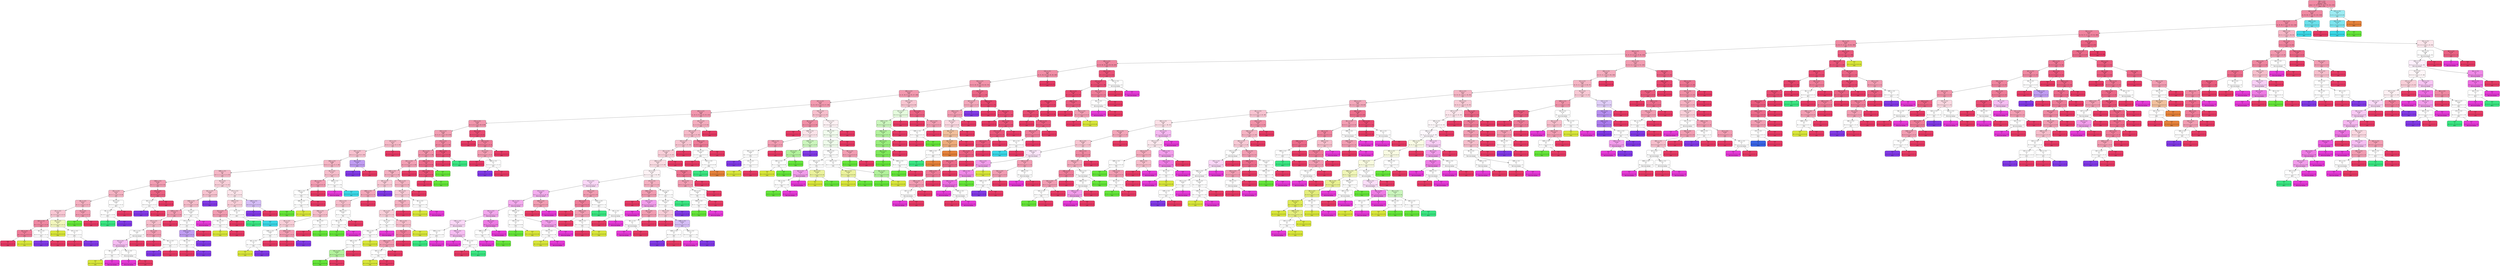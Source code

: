 digraph Tree {
node [shape=box, style="filled, rounded", color="black", fontname=helvetica] ;
edge [fontname=helvetica] ;
0 [label="84A <= 0.5\ngini = 0.543\nsamples = 825\nvalue = [7, 39, 39, 17, 10, 1, 52, 121, 539]\nclass = LPV", fillcolor="#f089a3"] ;
1 [label="84C <= 0.5\n0.537\n820\n[6, 39, 38, 17, 7, 1, 52, 121, 539]\nLPV", fillcolor="#ef89a2"] ;
0 -> 1 [labeldistance=2.5, labelangle=45, headlabel="True"] ;
2 [label="54L <= 0.5\n0.533\n815\n[6, 39, 38, 17, 3, 1, 52, 121, 538]\nLPV", fillcolor="#ef88a2"] ;
1 -> 2 ;
3 [label="76V <= 0.5\n0.523\n721\n[6, 39, 37, 13, 3, 1, 47, 91, 484]\nLPV", fillcolor="#ef839e"] ;
2 -> 3 ;
4 [label="50L <= 0.5\n0.552\n617\n[4, 39, 37, 13, 3, 1, 39, 82, 399]\nLPV", fillcolor="#f08aa3"] ;
3 -> 4 ;
5 [label="82A <= 0.5\n0.57\n570\n[4, 37, 37, 12, 3, 0, 37, 81, 359]\nLPV", fillcolor="#f08ea7"] ;
4 -> 5 ;
6 [label="48V <= 0.5\n0.559\n341\n[4, 22, 26, 10, 3, 0, 26, 30, 220]\nLPV", fillcolor="#ef86a0"] ;
5 -> 6 ;
7 [label="54A <= 0.5\n0.59\n306\n[4, 21, 26, 10, 2, 0, 26, 28, 189]\nLPV", fillcolor="#f08ca5"] ;
6 -> 7 ;
8 [label="50V <= 0.5\n0.613\n289\n[4, 21, 26, 10, 2, 0, 26, 28, 172]\nLPV", fillcolor="#f192a9"] ;
7 -> 8 ;
9 [label="88S <= 0.5\n0.635\n259\n[1, 21, 26, 9, 2, 0, 25, 27, 148]\nLPV", fillcolor="#f198ae"] ;
8 -> 9 ;
10 [label="82T <= 0.5\n0.637\n242\n[1, 21, 19, 9, 2, 0, 25, 27, 138]\nLPV", fillcolor="#f299af"] ;
9 -> 10 ;
11 [label="84V <= 0.5\n0.618\n206\n[1, 14, 11, 9, 2, 0, 23, 25, 121]\nLPV", fillcolor="#f196ad"] ;
10 -> 11 ;
12 [label="47A <= 0.5\n0.595\n132\n[0, 11, 8, 3, 2, 0, 20, 8, 80]\nLPV", fillcolor="#f195ac"] ;
11 -> 12 ;
13 [label="54V <= 0.5\n0.626\n120\n[0, 11, 8, 3, 2, 0, 19, 8, 69]\nLPV", fillcolor="#f29db2"] ;
12 -> 13 ;
14 [label="54T <= 0.5\n0.672\n65\n[0, 6, 2, 2, 2, 0, 15, 5, 33]\nLPV", fillcolor="#f6b8c7"] ;
13 -> 14 ;
15 [label="82F <= 0.5\n0.688\n62\n[0, 6, 2, 2, 2, 0, 15, 5, 30]\nLPV", fillcolor="#f7c0ce"] ;
14 -> 15 ;
16 [label="30N <= 0.5\n0.688\n56\n[0, 6, 2, 2, 2, 0, 11, 5, 28]\nLPV", fillcolor="#f5b4c4"] ;
15 -> 16 ;
17 [label="90M <= 0.5\n0.67\n49\n[0, 5, 1, 2, 1, 0, 11, 4, 25]\nLPV", fillcolor="#f5b6c6"] ;
16 -> 17 ;
18 [label="54M <= 0.5\n0.595\n22\n[0, 3, 1, 1, 0, 0, 4, 0, 13]\nLPV", fillcolor="#f29cb2"] ;
17 -> 18 ;
19 [label="82L <= 0.5\n0.672\n16\n[0, 3, 1, 1, 0, 0, 3, 0, 8]\nLPV", fillcolor="#f5b3c3"] ;
18 -> 19 ;
20 [label="46L <= 0.5\n0.627\n13\n[0, 3, 1, 0, 0, 0, 2, 0, 7]\nLPV", fillcolor="#f5b0c1"] ;
19 -> 20 ;
21 [label="32I <= 0.5\n0.62\n10\n[0, 3, 0, 0, 0, 0, 2, 0, 5]\nLPV", fillcolor="#f8c6d3"] ;
20 -> 21 ;
22 [label="82S <= 0.5\n0.5\n6\n[0, 1, 0, 0, 0, 0, 1, 0, 4]\nLPV", fillcolor="#ef88a2"] ;
21 -> 22 ;
23 [label="46I <= 0.5\n0.375\n4\n[0, 1, 0, 0, 0, 0, 0, 0, 3]\nLPV", fillcolor="#ee7b98"] ;
22 -> 23 ;
24 [label="0.0\n3\n[0, 0, 0, 0, 0, 0, 0, 0, 3]\nLPV", fillcolor="#e53964"] ;
23 -> 24 ;
25 [label="0.0\n1\n[0, 1, 0, 0, 0, 0, 0, 0, 0]\nFPV", fillcolor="#d7e539"] ;
23 -> 25 ;
26 [label="46I <= 0.5\n0.5\n2\n[0, 0, 0, 0, 0, 0, 1, 0, 1]\nATV", fillcolor="#ffffff"] ;
22 -> 26 ;
27 [label="0.0\n1\n[0, 0, 0, 0, 0, 0, 1, 0, 0]\nATV", fillcolor="#8139e5"] ;
26 -> 27 ;
28 [label="0.0\n1\n[0, 0, 0, 0, 0, 0, 0, 0, 1]\nLPV", fillcolor="#e53964"] ;
26 -> 28 ;
29 [label="46I <= 0.5\n0.625\n4\n[0, 2, 0, 0, 0, 0, 1, 0, 1]\nFPV", fillcolor="#f2f6bd"] ;
21 -> 29 ;
30 [label="0.0\n2\n[0, 2, 0, 0, 0, 0, 0, 0, 0]\nFPV", fillcolor="#d7e539"] ;
29 -> 30 ;
31 [label="47V <= 0.5\n0.5\n2\n[0, 0, 0, 0, 0, 0, 1, 0, 1]\nATV", fillcolor="#ffffff"] ;
29 -> 31 ;
32 [label="0.0\n1\n[0, 0, 0, 0, 0, 0, 0, 0, 1]\nLPV", fillcolor="#e53964"] ;
31 -> 32 ;
33 [label="0.0\n1\n[0, 0, 0, 0, 0, 0, 1, 0, 0]\nATV", fillcolor="#8139e5"] ;
31 -> 33 ;
34 [label="32I <= 0.5\n0.444\n3\n[0, 0, 1, 0, 0, 0, 0, 0, 2]\nLPV", fillcolor="#f29cb2"] ;
20 -> 34 ;
35 [label="0.0\n1\n[0, 0, 1, 0, 0, 0, 0, 0, 0]\nTPV", fillcolor="#64e539"] ;
34 -> 35 ;
36 [label="0.0\n2\n[0, 0, 0, 0, 0, 0, 0, 0, 2]\nLPV", fillcolor="#e53964"] ;
34 -> 36 ;
37 [label="46I <= 0.5\n0.667\n3\n[0, 0, 0, 1, 0, 0, 1, 0, 1]\nNFV", fillcolor="#ffffff"] ;
19 -> 37 ;
38 [label="46L <= 0.5\n0.5\n2\n[0, 0, 0, 1, 0, 0, 1, 0, 0]\nNFV", fillcolor="#ffffff"] ;
37 -> 38 ;
39 [label="0.0\n1\n[0, 0, 0, 1, 0, 0, 0, 0, 0]\nNFV", fillcolor="#39e581"] ;
38 -> 39 ;
40 [label="0.0\n1\n[0, 0, 0, 0, 0, 0, 1, 0, 0]\nATV", fillcolor="#8139e5"] ;
38 -> 40 ;
41 [label="0.0\n1\n[0, 0, 0, 0, 0, 0, 0, 0, 1]\nLPV", fillcolor="#e53964"] ;
37 -> 41 ;
42 [label="47V <= 0.5\n0.278\n6\n[0, 0, 0, 0, 0, 0, 1, 0, 5]\nLPV", fillcolor="#ea6183"] ;
18 -> 42 ;
43 [label="46I <= 0.5\n0.5\n2\n[0, 0, 0, 0, 0, 0, 1, 0, 1]\nATV", fillcolor="#ffffff"] ;
42 -> 43 ;
44 [label="0.0\n1\n[0, 0, 0, 0, 0, 0, 1, 0, 0]\nATV", fillcolor="#8139e5"] ;
43 -> 44 ;
45 [label="0.0\n1\n[0, 0, 0, 0, 0, 0, 0, 0, 1]\nLPV", fillcolor="#e53964"] ;
43 -> 45 ;
46 [label="0.0\n4\n[0, 0, 0, 0, 0, 0, 0, 0, 4]\nLPV", fillcolor="#e53964"] ;
42 -> 46 ;
47 [label="46I <= 0.5\n0.705\n27\n[0, 2, 0, 1, 1, 0, 7, 4, 12]\nLPV", fillcolor="#f8ced8"] ;
17 -> 47 ;
48 [label="82L <= 0.5\n0.664\n17\n[0, 1, 0, 0, 0, 0, 4, 4, 8]\nLPV", fillcolor="#f7c2cf"] ;
47 -> 48 ;
49 [label="54M <= 0.5\n0.648\n16\n[0, 1, 0, 0, 0, 0, 3, 4, 8]\nLPV", fillcolor="#f6bdcb"] ;
48 -> 49 ;
50 [label="82M <= 0.5\n0.58\n10\n[0, 1, 0, 0, 0, 0, 1, 2, 6]\nLPV", fillcolor="#f29cb2"] ;
49 -> 50 ;
51 [label="47V <= 0.5\n0.656\n8\n[0, 1, 0, 0, 0, 0, 1, 2, 4]\nLPV", fillcolor="#f6bdcb"] ;
50 -> 51 ;
52 [label="82C <= 0.5\n0.64\n5\n[0, 1, 0, 0, 0, 0, 0, 2, 2]\nYet to be tested", fillcolor="#ffffff"] ;
51 -> 52 ;
53 [label="32I <= 0.5\n0.625\n4\n[0, 1, 0, 0, 0, 0, 0, 2, 1]\nYet to be tested", fillcolor="#f6bdf2"] ;
52 -> 53 ;
54 [label="46L <= 0.5\n0.5\n2\n[0, 1, 0, 0, 0, 0, 0, 1, 0]\nFPV", fillcolor="#ffffff"] ;
53 -> 54 ;
55 [label="0.0\n1\n[0, 1, 0, 0, 0, 0, 0, 0, 0]\nFPV", fillcolor="#d7e539"] ;
54 -> 55 ;
56 [label="0.0\n1\n[0, 0, 0, 0, 0, 0, 0, 1, 0]\nYet to be tested", fillcolor="#e539d7"] ;
54 -> 56 ;
57 [label="46L <= 0.5\n0.5\n2\n[0, 0, 0, 0, 0, 0, 0, 1, 1]\nYet to be tested", fillcolor="#ffffff"] ;
53 -> 57 ;
58 [label="0.0\n1\n[0, 0, 0, 0, 0, 0, 0, 1, 0]\nYet to be tested", fillcolor="#e539d7"] ;
57 -> 58 ;
59 [label="0.0\n1\n[0, 0, 0, 0, 0, 0, 0, 0, 1]\nLPV", fillcolor="#e53964"] ;
57 -> 59 ;
60 [label="0.0\n1\n[0, 0, 0, 0, 0, 0, 0, 0, 1]\nLPV", fillcolor="#e53964"] ;
52 -> 60 ;
61 [label="32I <= 0.5\n0.444\n3\n[0, 0, 0, 0, 0, 0, 1, 0, 2]\nLPV", fillcolor="#f29cb2"] ;
51 -> 61 ;
62 [label="0.0\n1\n[0, 0, 0, 0, 0, 0, 0, 0, 1]\nLPV", fillcolor="#e53964"] ;
61 -> 62 ;
63 [label="46L <= 0.5\n0.5\n2\n[0, 0, 0, 0, 0, 0, 1, 0, 1]\nATV", fillcolor="#ffffff"] ;
61 -> 63 ;
64 [label="0.0\n1\n[0, 0, 0, 0, 0, 0, 1, 0, 0]\nATV", fillcolor="#8139e5"] ;
63 -> 64 ;
65 [label="0.0\n1\n[0, 0, 0, 0, 0, 0, 0, 0, 1]\nLPV", fillcolor="#e53964"] ;
63 -> 65 ;
66 [label="0.0\n2\n[0, 0, 0, 0, 0, 0, 0, 0, 2]\nLPV", fillcolor="#e53964"] ;
50 -> 66 ;
67 [label="32I <= 0.5\n0.667\n6\n[0, 0, 0, 0, 0, 0, 2, 2, 2]\nATV", fillcolor="#ffffff"] ;
49 -> 67 ;
68 [label="47V <= 0.5\n0.5\n4\n[0, 0, 0, 0, 0, 0, 2, 0, 2]\nATV", fillcolor="#ffffff"] ;
67 -> 68 ;
69 [label="82M <= 0.5\n0.444\n3\n[0, 0, 0, 0, 0, 0, 2, 0, 1]\nATV", fillcolor="#c09cf2"] ;
68 -> 69 ;
70 [label="46L <= 0.5\n0.5\n2\n[0, 0, 0, 0, 0, 0, 1, 0, 1]\nATV", fillcolor="#ffffff"] ;
69 -> 70 ;
71 [label="0.0\n1\n[0, 0, 0, 0, 0, 0, 0, 0, 1]\nLPV", fillcolor="#e53964"] ;
70 -> 71 ;
72 [label="0.0\n1\n[0, 0, 0, 0, 0, 0, 1, 0, 0]\nATV", fillcolor="#8139e5"] ;
70 -> 72 ;
73 [label="0.0\n1\n[0, 0, 0, 0, 0, 0, 1, 0, 0]\nATV", fillcolor="#8139e5"] ;
69 -> 73 ;
74 [label="0.0\n1\n[0, 0, 0, 0, 0, 0, 0, 0, 1]\nLPV", fillcolor="#e53964"] ;
68 -> 74 ;
75 [label="0.0\n2\n[0, 0, 0, 0, 0, 0, 0, 2, 0]\nYet to be tested", fillcolor="#e539d7"] ;
67 -> 75 ;
76 [label="0.0\n1\n[0, 0, 0, 0, 0, 0, 1, 0, 0]\nATV", fillcolor="#8139e5"] ;
48 -> 76 ;
77 [label="47V <= 0.5\n0.72\n10\n[0, 1, 0, 1, 1, 0, 3, 0, 4]\nLPV", fillcolor="#fbe3e9"] ;
47 -> 77 ;
78 [label="54M <= 0.5\n0.72\n5\n[0, 1, 0, 1, 1, 0, 0, 0, 2]\nLPV", fillcolor="#f8ced8"] ;
77 -> 78 ;
79 [label="32I <= 0.5\n0.444\n3\n[0, 1, 0, 0, 0, 0, 0, 0, 2]\nLPV", fillcolor="#f29cb2"] ;
78 -> 79 ;
80 [label="82L <= 0.5\n0.5\n2\n[0, 1, 0, 0, 0, 0, 0, 0, 1]\nFPV", fillcolor="#ffffff"] ;
79 -> 80 ;
81 [label="0.0\n1\n[0, 1, 0, 0, 0, 0, 0, 0, 0]\nFPV", fillcolor="#d7e539"] ;
80 -> 81 ;
82 [label="0.0\n1\n[0, 0, 0, 0, 0, 0, 0, 0, 1]\nLPV", fillcolor="#e53964"] ;
80 -> 82 ;
83 [label="0.0\n1\n[0, 0, 0, 0, 0, 0, 0, 0, 1]\nLPV", fillcolor="#e53964"] ;
79 -> 83 ;
84 [label="32I <= 0.5\n0.5\n2\n[0, 0, 0, 1, 1, 0, 0, 0, 0]\nNFV", fillcolor="#ffffff"] ;
78 -> 84 ;
85 [label="0.0\n1\n[0, 0, 0, 1, 0, 0, 0, 0, 0]\nNFV", fillcolor="#39e581"] ;
84 -> 85 ;
86 [label="0.0\n1\n[0, 0, 0, 0, 1, 0, 0, 0, 0]\nIDV", fillcolor="#39d7e5"] ;
84 -> 86 ;
87 [label="54M <= 0.5\n0.48\n5\n[0, 0, 0, 0, 0, 0, 3, 0, 2]\nATV", fillcolor="#d5bdf6"] ;
77 -> 87 ;
88 [label="0.0\n3\n[0, 0, 0, 0, 0, 0, 3, 0, 0]\nATV", fillcolor="#8139e5"] ;
87 -> 88 ;
89 [label="0.0\n2\n[0, 0, 0, 0, 0, 0, 0, 0, 2]\nLPV", fillcolor="#e53964"] ;
87 -> 89 ;
90 [label="46I <= 0.5\n0.735\n7\n[0, 1, 1, 0, 1, 0, 0, 1, 3]\nLPV", fillcolor="#f6bdcb"] ;
16 -> 90 ;
91 [label="46L <= 0.5\n0.56\n5\n[0, 1, 1, 0, 0, 0, 0, 0, 3]\nLPV", fillcolor="#f29cb2"] ;
90 -> 91 ;
92 [label="54M <= 0.5\n0.667\n3\n[0, 1, 1, 0, 0, 0, 0, 0, 1]\nFPV", fillcolor="#ffffff"] ;
91 -> 92 ;
93 [label="90M <= 0.5\n0.5\n2\n[0, 1, 1, 0, 0, 0, 0, 0, 0]\nFPV", fillcolor="#ffffff"] ;
92 -> 93 ;
94 [label="0.0\n1\n[0, 0, 1, 0, 0, 0, 0, 0, 0]\nTPV", fillcolor="#64e539"] ;
93 -> 94 ;
95 [label="0.0\n1\n[0, 1, 0, 0, 0, 0, 0, 0, 0]\nFPV", fillcolor="#d7e539"] ;
93 -> 95 ;
96 [label="0.0\n1\n[0, 0, 0, 0, 0, 0, 0, 0, 1]\nLPV", fillcolor="#e53964"] ;
92 -> 96 ;
97 [label="0.0\n2\n[0, 0, 0, 0, 0, 0, 0, 0, 2]\nLPV", fillcolor="#e53964"] ;
91 -> 97 ;
98 [label="90M <= 0.5\n0.5\n2\n[0, 0, 0, 0, 1, 0, 0, 1, 0]\nIDV", fillcolor="#ffffff"] ;
90 -> 98 ;
99 [label="0.0\n1\n[0, 0, 0, 0, 0, 0, 0, 1, 0]\nYet to be tested", fillcolor="#e539d7"] ;
98 -> 99 ;
100 [label="0.0\n1\n[0, 0, 0, 0, 1, 0, 0, 0, 0]\nIDV", fillcolor="#39d7e5"] ;
98 -> 100 ;
101 [label="46L <= 0.5\n0.444\n6\n[0, 0, 0, 0, 0, 0, 4, 0, 2]\nATV", fillcolor="#c09cf2"] ;
15 -> 101 ;
102 [label="0.0\n4\n[0, 0, 0, 0, 0, 0, 4, 0, 0]\nATV", fillcolor="#8139e5"] ;
101 -> 102 ;
103 [label="0.0\n2\n[0, 0, 0, 0, 0, 0, 0, 0, 2]\nLPV", fillcolor="#e53964"] ;
101 -> 103 ;
104 [label="0.0\n3\n[0, 0, 0, 0, 0, 0, 0, 0, 3]\nLPV", fillcolor="#e53964"] ;
14 -> 104 ;
105 [label="47V <= 0.5\n0.543\n55\n[0, 5, 6, 1, 0, 0, 4, 3, 36]\nLPV", fillcolor="#ef86a0"] ;
13 -> 105 ;
106 [label="46L <= 0.5\n0.589\n46\n[0, 5, 6, 0, 0, 0, 4, 3, 28]\nLPV", fillcolor="#f192aa"] ;
105 -> 106 ;
107 [label="82C <= 0.5\n0.64\n36\n[0, 5, 4, 0, 0, 0, 4, 3, 20]\nLPV", fillcolor="#f29fb4"] ;
106 -> 107 ;
108 [label="90M <= 0.5\n0.686\n32\n[0, 5, 4, 0, 0, 0, 4, 3, 16]\nLPV", fillcolor="#f4aec0"] ;
107 -> 108 ;
109 [label="82F <= 0.5\n0.684\n15\n[0, 1, 2, 0, 0, 0, 4, 1, 7]\nLPV", fillcolor="#f8c9d5"] ;
108 -> 109 ;
110 [label="48M <= 0.5\n0.651\n13\n[0, 1, 2, 0, 0, 0, 2, 1, 7]\nLPV", fillcolor="#f3a5b9"] ;
109 -> 110 ;
111 [label="82S <= 0.5\n0.711\n11\n[0, 1, 2, 0, 0, 0, 2, 1, 5]\nLPV", fillcolor="#f6bdcb"] ;
110 -> 111 ;
112 [label="30N <= 0.5\n0.656\n8\n[0, 1, 1, 0, 0, 0, 2, 0, 4]\nLPV", fillcolor="#f6bdcb"] ;
111 -> 112 ;
113 [label="46I <= 0.5\n0.611\n6\n[0, 1, 0, 0, 0, 0, 2, 0, 3]\nLPV", fillcolor="#f8ced8"] ;
112 -> 113 ;
114 [label="82M <= 0.5\n0.667\n3\n[0, 1, 0, 0, 0, 0, 1, 0, 1]\nFPV", fillcolor="#ffffff"] ;
113 -> 114 ;
115 [label="82L <= 0.5\n0.5\n2\n[0, 1, 0, 0, 0, 0, 1, 0, 0]\nFPV", fillcolor="#ffffff"] ;
114 -> 115 ;
116 [label="0.0\n1\n[0, 1, 0, 0, 0, 0, 0, 0, 0]\nFPV", fillcolor="#d7e539"] ;
115 -> 116 ;
117 [label="0.0\n1\n[0, 0, 0, 0, 0, 0, 1, 0, 0]\nATV", fillcolor="#8139e5"] ;
115 -> 117 ;
118 [label="0.0\n1\n[0, 0, 0, 0, 0, 0, 0, 0, 1]\nLPV", fillcolor="#e53964"] ;
114 -> 118 ;
119 [label="82M <= 0.5\n0.444\n3\n[0, 0, 0, 0, 0, 0, 1, 0, 2]\nLPV", fillcolor="#f29cb2"] ;
113 -> 119 ;
120 [label="0.0\n2\n[0, 0, 0, 0, 0, 0, 0, 0, 2]\nLPV", fillcolor="#e53964"] ;
119 -> 120 ;
121 [label="0.0\n1\n[0, 0, 0, 0, 0, 0, 1, 0, 0]\nATV", fillcolor="#8139e5"] ;
119 -> 121 ;
122 [label="46I <= 0.5\n0.5\n2\n[0, 0, 1, 0, 0, 0, 0, 0, 1]\nTPV", fillcolor="#ffffff"] ;
112 -> 122 ;
123 [label="0.0\n1\n[0, 0, 0, 0, 0, 0, 0, 0, 1]\nLPV", fillcolor="#e53964"] ;
122 -> 123 ;
124 [label="0.0\n1\n[0, 0, 1, 0, 0, 0, 0, 0, 0]\nTPV", fillcolor="#64e539"] ;
122 -> 124 ;
125 [label="48A <= 0.5\n0.667\n3\n[0, 0, 1, 0, 0, 0, 0, 1, 1]\nTPV", fillcolor="#ffffff"] ;
111 -> 125 ;
126 [label="46I <= 0.5\n0.5\n2\n[0, 0, 1, 0, 0, 0, 0, 1, 0]\nTPV", fillcolor="#ffffff"] ;
125 -> 126 ;
127 [label="0.0\n1\n[0, 0, 1, 0, 0, 0, 0, 0, 0]\nTPV", fillcolor="#64e539"] ;
126 -> 127 ;
128 [label="0.0\n1\n[0, 0, 0, 0, 0, 0, 0, 1, 0]\nYet to be tested", fillcolor="#e539d7"] ;
126 -> 128 ;
129 [label="0.0\n1\n[0, 0, 0, 0, 0, 0, 0, 0, 1]\nLPV", fillcolor="#e53964"] ;
125 -> 129 ;
130 [label="0.0\n2\n[0, 0, 0, 0, 0, 0, 0, 0, 2]\nLPV", fillcolor="#e53964"] ;
110 -> 130 ;
131 [label="0.0\n2\n[0, 0, 0, 0, 0, 0, 2, 0, 0]\nATV", fillcolor="#8139e5"] ;
109 -> 131 ;
132 [label="48S <= 0.5\n0.637\n17\n[0, 4, 2, 0, 0, 0, 0, 2, 9]\nLPV", fillcolor="#f5b3c3"] ;
108 -> 132 ;
133 [label="82F <= 0.5\n0.676\n15\n[0, 4, 2, 0, 0, 0, 0, 2, 7]\nLPV", fillcolor="#f8c9d5"] ;
132 -> 133 ;
134 [label="82M <= 0.5\n0.627\n13\n[0, 3, 2, 0, 0, 0, 0, 1, 7]\nLPV", fillcolor="#f5b0c1"] ;
133 -> 134 ;
135 [label="46I <= 0.5\n0.678\n11\n[0, 3, 2, 0, 0, 0, 0, 1, 5]\nLPV", fillcolor="#f8ced8"] ;
134 -> 135 ;
136 [label="32I <= 0.5\n0.722\n6\n[0, 1, 2, 0, 0, 0, 0, 1, 2]\nTPV", fillcolor="#ffffff"] ;
135 -> 136 ;
137 [label="30N <= 0.5\n0.64\n5\n[0, 1, 2, 0, 0, 0, 0, 0, 2]\nTPV", fillcolor="#ffffff"] ;
136 -> 137 ;
138 [label="48A <= 0.5\n0.5\n4\n[0, 0, 2, 0, 0, 0, 0, 0, 2]\nTPV", fillcolor="#ffffff"] ;
137 -> 138 ;
139 [label="82L <= 0.5\n0.444\n3\n[0, 0, 2, 0, 0, 0, 0, 0, 1]\nTPV", fillcolor="#b2f29c"] ;
138 -> 139 ;
140 [label="0.0\n2\n[0, 0, 2, 0, 0, 0, 0, 0, 0]\nTPV", fillcolor="#64e539"] ;
139 -> 140 ;
141 [label="0.0\n1\n[0, 0, 0, 0, 0, 0, 0, 0, 1]\nLPV", fillcolor="#e53964"] ;
139 -> 141 ;
142 [label="0.0\n1\n[0, 0, 0, 0, 0, 0, 0, 0, 1]\nLPV", fillcolor="#e53964"] ;
138 -> 142 ;
143 [label="0.0\n1\n[0, 1, 0, 0, 0, 0, 0, 0, 0]\nFPV", fillcolor="#d7e539"] ;
137 -> 143 ;
144 [label="0.0\n1\n[0, 0, 0, 0, 0, 0, 0, 1, 0]\nYet to be tested", fillcolor="#e539d7"] ;
136 -> 144 ;
145 [label="82L <= 0.5\n0.48\n5\n[0, 2, 0, 0, 0, 0, 0, 0, 3]\nLPV", fillcolor="#f6bdcb"] ;
135 -> 145 ;
146 [label="32I <= 0.5\n0.375\n4\n[0, 1, 0, 0, 0, 0, 0, 0, 3]\nLPV", fillcolor="#ee7b98"] ;
145 -> 146 ;
147 [label="30N <= 0.5\n0.444\n3\n[0, 1, 0, 0, 0, 0, 0, 0, 2]\nLPV", fillcolor="#f29cb2"] ;
146 -> 147 ;
148 [label="82S <= 0.5\n0.5\n2\n[0, 1, 0, 0, 0, 0, 0, 0, 1]\nFPV", fillcolor="#ffffff"] ;
147 -> 148 ;
149 [label="0.0\n1\n[0, 1, 0, 0, 0, 0, 0, 0, 0]\nFPV", fillcolor="#d7e539"] ;
148 -> 149 ;
150 [label="0.0\n1\n[0, 0, 0, 0, 0, 0, 0, 0, 1]\nLPV", fillcolor="#e53964"] ;
148 -> 150 ;
151 [label="0.0\n1\n[0, 0, 0, 0, 0, 0, 0, 0, 1]\nLPV", fillcolor="#e53964"] ;
147 -> 151 ;
152 [label="0.0\n1\n[0, 0, 0, 0, 0, 0, 0, 0, 1]\nLPV", fillcolor="#e53964"] ;
146 -> 152 ;
153 [label="0.0\n1\n[0, 1, 0, 0, 0, 0, 0, 0, 0]\nFPV", fillcolor="#d7e539"] ;
145 -> 153 ;
154 [label="0.0\n2\n[0, 0, 0, 0, 0, 0, 0, 0, 2]\nLPV", fillcolor="#e53964"] ;
134 -> 154 ;
155 [label="46I <= 0.5\n0.5\n2\n[0, 1, 0, 0, 0, 0, 0, 1, 0]\nFPV", fillcolor="#ffffff"] ;
133 -> 155 ;
156 [label="0.0\n1\n[0, 1, 0, 0, 0, 0, 0, 0, 0]\nFPV", fillcolor="#d7e539"] ;
155 -> 156 ;
157 [label="0.0\n1\n[0, 0, 0, 0, 0, 0, 0, 1, 0]\nYet to be tested", fillcolor="#e539d7"] ;
155 -> 157 ;
158 [label="0.0\n2\n[0, 0, 0, 0, 0, 0, 0, 0, 2]\nLPV", fillcolor="#e53964"] ;
132 -> 158 ;
159 [label="0.0\n4\n[0, 0, 0, 0, 0, 0, 0, 0, 4]\nLPV", fillcolor="#e53964"] ;
107 -> 159 ;
160 [label="30N <= 0.5\n0.32\n10\n[0, 0, 2, 0, 0, 0, 0, 0, 8]\nLPV", fillcolor="#ec6a8b"] ;
106 -> 160 ;
161 [label="82C <= 0.5\n0.198\n9\n[0, 0, 1, 0, 0, 0, 0, 0, 8]\nLPV", fillcolor="#e85277"] ;
160 -> 161 ;
162 [label="0.0\n8\n[0, 0, 0, 0, 0, 0, 0, 0, 8]\nLPV", fillcolor="#e53964"] ;
161 -> 162 ;
163 [label="0.0\n1\n[0, 0, 1, 0, 0, 0, 0, 0, 0]\nTPV", fillcolor="#64e539"] ;
161 -> 163 ;
164 [label="0.0\n1\n[0, 0, 1, 0, 0, 0, 0, 0, 0]\nTPV", fillcolor="#64e539"] ;
160 -> 164 ;
165 [label="82C <= 0.5\n0.198\n9\n[0, 0, 0, 1, 0, 0, 0, 0, 8]\nLPV", fillcolor="#e85277"] ;
105 -> 165 ;
166 [label="0.0\n8\n[0, 0, 0, 0, 0, 0, 0, 0, 8]\nLPV", fillcolor="#e53964"] ;
165 -> 166 ;
167 [label="0.0\n1\n[0, 0, 0, 1, 0, 0, 0, 0, 0]\nNFV", fillcolor="#39e581"] ;
165 -> 167 ;
168 [label="46I <= 0.5\n0.153\n12\n[0, 0, 0, 0, 0, 0, 1, 0, 11]\nLPV", fillcolor="#e74b72"] ;
12 -> 168 ;
169 [label="0.0\n8\n[0, 0, 0, 0, 0, 0, 0, 0, 8]\nLPV", fillcolor="#e53964"] ;
168 -> 169 ;
170 [label="82C <= 0.5\n0.375\n4\n[0, 0, 0, 0, 0, 0, 1, 0, 3]\nLPV", fillcolor="#ee7b98"] ;
168 -> 170 ;
171 [label="32I <= 0.5\n0.444\n3\n[0, 0, 0, 0, 0, 0, 1, 0, 2]\nLPV", fillcolor="#f29cb2"] ;
170 -> 171 ;
172 [label="0.0\n1\n[0, 0, 0, 0, 0, 0, 0, 0, 1]\nLPV", fillcolor="#e53964"] ;
171 -> 172 ;
173 [label="90M <= 0.5\n0.5\n2\n[0, 0, 0, 0, 0, 0, 1, 0, 1]\nATV", fillcolor="#ffffff"] ;
171 -> 173 ;
174 [label="0.0\n1\n[0, 0, 0, 0, 0, 0, 1, 0, 0]\nATV", fillcolor="#8139e5"] ;
173 -> 174 ;
175 [label="0.0\n1\n[0, 0, 0, 0, 0, 0, 0, 0, 1]\nLPV", fillcolor="#e53964"] ;
173 -> 175 ;
176 [label="0.0\n1\n[0, 0, 0, 0, 0, 0, 0, 0, 1]\nLPV", fillcolor="#e53964"] ;
170 -> 176 ;
177 [label="82C <= 0.5\n0.629\n74\n[1, 3, 3, 6, 0, 0, 3, 17, 41]\nLPV", fillcolor="#f4acbe"] ;
11 -> 177 ;
178 [label="82F <= 0.5\n0.659\n68\n[1, 3, 3, 6, 0, 0, 3, 17, 35]\nLPV", fillcolor="#f6b9c8"] ;
177 -> 178 ;
179 [label="82S <= 0.5\n0.666\n61\n[0, 3, 3, 5, 0, 0, 3, 17, 30]\nLPV", fillcolor="#f7c4d1"] ;
178 -> 179 ;
180 [label="82L <= 0.5\n0.682\n58\n[0, 3, 3, 5, 0, 0, 3, 17, 27]\nLPV", fillcolor="#f9cfd9"] ;
179 -> 180 ;
181 [label="30N <= 0.5\n0.697\n55\n[0, 3, 3, 5, 0, 0, 3, 17, 24]\nLPV", fillcolor="#fadbe2"] ;
180 -> 181 ;
182 [label="32I <= 0.5\n0.716\n47\n[0, 3, 2, 5, 0, 0, 3, 16, 18]\nLPV", fillcolor="#fdf2f5"] ;
181 -> 182 ;
183 [label="47V <= 0.5\n0.727\n27\n[0, 3, 2, 4, 0, 0, 0, 11, 7]\nYet to be tested", fillcolor="#fad7f7"] ;
182 -> 183 ;
184 [label="47A <= 0.5\n0.685\n20\n[0, 2, 2, 3, 0, 0, 0, 10, 3]\nYet to be tested", fillcolor="#f4adef"] ;
183 -> 184 ;
185 [label="46L <= 0.5\n0.657\n17\n[0, 2, 2, 3, 0, 0, 0, 9, 1]\nYet to be tested", fillcolor="#f4aaee"] ;
184 -> 185 ;
186 [label="54V <= 0.5\n0.583\n12\n[0, 0, 1, 3, 0, 0, 0, 7, 1]\nYet to be tested", fillcolor="#f3a7ed"] ;
185 -> 186 ;
187 [label="54M <= 0.5\n0.594\n8\n[0, 0, 0, 3, 0, 0, 0, 4, 1]\nYet to be tested", fillcolor="#fad7f7"] ;
186 -> 187 ;
188 [label="90M <= 0.5\n0.5\n4\n[0, 0, 0, 2, 0, 0, 0, 2, 0]\nNFV", fillcolor="#ffffff"] ;
187 -> 188 ;
189 [label="0.0\n2\n[0, 0, 0, 2, 0, 0, 0, 0, 0]\nNFV", fillcolor="#39e581"] ;
188 -> 189 ;
190 [label="0.0\n2\n[0, 0, 0, 0, 0, 0, 0, 2, 0]\nYet to be tested", fillcolor="#e539d7"] ;
188 -> 190 ;
191 [label="90M <= 0.5\n0.625\n4\n[0, 0, 0, 1, 0, 0, 0, 2, 1]\nYet to be tested", fillcolor="#f6bdf2"] ;
187 -> 191 ;
192 [label="0.0\n2\n[0, 0, 0, 0, 0, 0, 0, 2, 0]\nYet to be tested", fillcolor="#e539d7"] ;
191 -> 192 ;
193 [label="46I <= 0.5\n0.5\n2\n[0, 0, 0, 1, 0, 0, 0, 0, 1]\nNFV", fillcolor="#ffffff"] ;
191 -> 193 ;
194 [label="0.0\n1\n[0, 0, 0, 0, 0, 0, 0, 0, 1]\nLPV", fillcolor="#e53964"] ;
193 -> 194 ;
195 [label="0.0\n1\n[0, 0, 0, 1, 0, 0, 0, 0, 0]\nNFV", fillcolor="#39e581"] ;
193 -> 195 ;
196 [label="46I <= 0.5\n0.375\n4\n[0, 0, 1, 0, 0, 0, 0, 3, 0]\nYet to be tested", fillcolor="#ee7be4"] ;
186 -> 196 ;
197 [label="90M <= 0.5\n0.5\n2\n[0, 0, 1, 0, 0, 0, 0, 1, 0]\nTPV", fillcolor="#ffffff"] ;
196 -> 197 ;
198 [label="0.0\n1\n[0, 0, 0, 0, 0, 0, 0, 1, 0]\nYet to be tested", fillcolor="#e539d7"] ;
197 -> 198 ;
199 [label="0.0\n1\n[0, 0, 1, 0, 0, 0, 0, 0, 0]\nTPV", fillcolor="#64e539"] ;
197 -> 199 ;
200 [label="0.0\n2\n[0, 0, 0, 0, 0, 0, 0, 2, 0]\nYet to be tested", fillcolor="#e539d7"] ;
196 -> 200 ;
201 [label="90M <= 0.5\n0.64\n5\n[0, 2, 1, 0, 0, 0, 0, 2, 0]\nFPV", fillcolor="#ffffff"] ;
185 -> 201 ;
202 [label="54V <= 0.5\n0.5\n2\n[0, 1, 1, 0, 0, 0, 0, 0, 0]\nFPV", fillcolor="#ffffff"] ;
201 -> 202 ;
203 [label="0.0\n1\n[0, 0, 1, 0, 0, 0, 0, 0, 0]\nTPV", fillcolor="#64e539"] ;
202 -> 203 ;
204 [label="0.0\n1\n[0, 1, 0, 0, 0, 0, 0, 0, 0]\nFPV", fillcolor="#d7e539"] ;
202 -> 204 ;
205 [label="54M <= 0.5\n0.444\n3\n[0, 1, 0, 0, 0, 0, 0, 2, 0]\nYet to be tested", fillcolor="#f29ceb"] ;
201 -> 205 ;
206 [label="54V <= 0.5\n0.5\n2\n[0, 1, 0, 0, 0, 0, 0, 1, 0]\nFPV", fillcolor="#ffffff"] ;
205 -> 206 ;
207 [label="0.0\n1\n[0, 1, 0, 0, 0, 0, 0, 0, 0]\nFPV", fillcolor="#d7e539"] ;
206 -> 207 ;
208 [label="0.0\n1\n[0, 0, 0, 0, 0, 0, 0, 1, 0]\nYet to be tested", fillcolor="#e539d7"] ;
206 -> 208 ;
209 [label="0.0\n1\n[0, 0, 0, 0, 0, 0, 0, 1, 0]\nYet to be tested", fillcolor="#e539d7"] ;
205 -> 209 ;
210 [label="90M <= 0.5\n0.444\n3\n[0, 0, 0, 0, 0, 0, 0, 1, 2]\nLPV", fillcolor="#f29cb2"] ;
184 -> 210 ;
211 [label="0.0\n2\n[0, 0, 0, 0, 0, 0, 0, 0, 2]\nLPV", fillcolor="#e53964"] ;
210 -> 211 ;
212 [label="0.0\n1\n[0, 0, 0, 0, 0, 0, 0, 1, 0]\nYet to be tested", fillcolor="#e539d7"] ;
210 -> 212 ;
213 [label="54V <= 0.5\n0.612\n7\n[0, 1, 0, 1, 0, 0, 0, 1, 4]\nLPV", fillcolor="#f29cb2"] ;
183 -> 213 ;
214 [label="46I <= 0.5\n0.375\n4\n[0, 1, 0, 0, 0, 0, 0, 0, 3]\nLPV", fillcolor="#ee7b98"] ;
213 -> 214 ;
215 [label="0.0\n1\n[0, 0, 0, 0, 0, 0, 0, 0, 1]\nLPV", fillcolor="#e53964"] ;
214 -> 215 ;
216 [label="90M <= 0.5\n0.444\n3\n[0, 1, 0, 0, 0, 0, 0, 0, 2]\nLPV", fillcolor="#f29cb2"] ;
214 -> 216 ;
217 [label="0.0\n1\n[0, 0, 0, 0, 0, 0, 0, 0, 1]\nLPV", fillcolor="#e53964"] ;
216 -> 217 ;
218 [label="54M <= 0.5\n0.5\n2\n[0, 1, 0, 0, 0, 0, 0, 0, 1]\nFPV", fillcolor="#ffffff"] ;
216 -> 218 ;
219 [label="0.0\n1\n[0, 0, 0, 0, 0, 0, 0, 0, 1]\nLPV", fillcolor="#e53964"] ;
218 -> 219 ;
220 [label="0.0\n1\n[0, 1, 0, 0, 0, 0, 0, 0, 0]\nFPV", fillcolor="#d7e539"] ;
218 -> 220 ;
221 [label="90M <= 0.5\n0.667\n3\n[0, 0, 0, 1, 0, 0, 0, 1, 1]\nNFV", fillcolor="#ffffff"] ;
213 -> 221 ;
222 [label="0.0\n1\n[0, 0, 0, 1, 0, 0, 0, 0, 0]\nNFV", fillcolor="#39e581"] ;
221 -> 222 ;
223 [label="46I <= 0.5\n0.5\n2\n[0, 0, 0, 0, 0, 0, 0, 1, 1]\nYet to be tested", fillcolor="#ffffff"] ;
221 -> 223 ;
224 [label="0.0\n1\n[0, 0, 0, 0, 0, 0, 0, 0, 1]\nLPV", fillcolor="#e53964"] ;
223 -> 224 ;
225 [label="0.0\n1\n[0, 0, 0, 0, 0, 0, 0, 1, 0]\nYet to be tested", fillcolor="#e539d7"] ;
223 -> 225 ;
226 [label="47V <= 0.5\n0.61\n20\n[0, 0, 0, 1, 0, 0, 3, 5, 11]\nLPV", fillcolor="#f5b0c1"] ;
182 -> 226 ;
227 [label="90M <= 0.5\n0.444\n12\n[0, 0, 0, 0, 0, 0, 0, 4, 8]\nLPV", fillcolor="#f29cb2"] ;
226 -> 227 ;
228 [label="0.0\n6\n[0, 0, 0, 0, 0, 0, 0, 0, 6]\nLPV", fillcolor="#e53964"] ;
227 -> 228 ;
229 [label="54V <= 0.5\n0.444\n6\n[0, 0, 0, 0, 0, 0, 0, 4, 2]\nYet to be tested", fillcolor="#f29ceb"] ;
227 -> 229 ;
230 [label="0.0\n3\n[0, 0, 0, 0, 0, 0, 0, 3, 0]\nYet to be tested", fillcolor="#e539d7"] ;
229 -> 230 ;
231 [label="46I <= 0.5\n0.444\n3\n[0, 0, 0, 0, 0, 0, 0, 1, 2]\nLPV", fillcolor="#f29cb2"] ;
229 -> 231 ;
232 [label="46L <= 0.5\n0.5\n2\n[0, 0, 0, 0, 0, 0, 0, 1, 1]\nYet to be tested", fillcolor="#ffffff"] ;
231 -> 232 ;
233 [label="0.0\n1\n[0, 0, 0, 0, 0, 0, 0, 1, 0]\nYet to be tested", fillcolor="#e539d7"] ;
232 -> 233 ;
234 [label="0.0\n1\n[0, 0, 0, 0, 0, 0, 0, 0, 1]\nLPV", fillcolor="#e53964"] ;
232 -> 234 ;
235 [label="0.0\n1\n[0, 0, 0, 0, 0, 0, 0, 0, 1]\nLPV", fillcolor="#e53964"] ;
231 -> 235 ;
236 [label="54V <= 0.5\n0.688\n8\n[0, 0, 0, 1, 0, 0, 3, 1, 3]\nATV", fillcolor="#ffffff"] ;
226 -> 236 ;
237 [label="46L <= 0.5\n0.612\n7\n[0, 0, 0, 0, 0, 0, 3, 1, 3]\nATV", fillcolor="#ffffff"] ;
236 -> 237 ;
238 [label="46I <= 0.5\n0.611\n6\n[0, 0, 0, 0, 0, 0, 2, 1, 3]\nLPV", fillcolor="#f8ced8"] ;
237 -> 238 ;
239 [label="0.0\n2\n[0, 0, 0, 0, 0, 0, 0, 0, 2]\nLPV", fillcolor="#e53964"] ;
238 -> 239 ;
240 [label="54M <= 0.5\n0.625\n4\n[0, 0, 0, 0, 0, 0, 2, 1, 1]\nATV", fillcolor="#d5bdf6"] ;
238 -> 240 ;
241 [label="90M <= 0.5\n0.5\n2\n[0, 0, 0, 0, 0, 0, 1, 0, 1]\nATV", fillcolor="#ffffff"] ;
240 -> 241 ;
242 [label="0.0\n1\n[0, 0, 0, 0, 0, 0, 1, 0, 0]\nATV", fillcolor="#8139e5"] ;
241 -> 242 ;
243 [label="0.0\n1\n[0, 0, 0, 0, 0, 0, 0, 0, 1]\nLPV", fillcolor="#e53964"] ;
241 -> 243 ;
244 [label="90M <= 0.5\n0.5\n2\n[0, 0, 0, 0, 0, 0, 1, 1, 0]\nATV", fillcolor="#ffffff"] ;
240 -> 244 ;
245 [label="0.0\n1\n[0, 0, 0, 0, 0, 0, 0, 1, 0]\nYet to be tested", fillcolor="#e539d7"] ;
244 -> 245 ;
246 [label="0.0\n1\n[0, 0, 0, 0, 0, 0, 1, 0, 0]\nATV", fillcolor="#8139e5"] ;
244 -> 246 ;
247 [label="0.0\n1\n[0, 0, 0, 0, 0, 0, 1, 0, 0]\nATV", fillcolor="#8139e5"] ;
237 -> 247 ;
248 [label="0.0\n1\n[0, 0, 0, 1, 0, 0, 0, 0, 0]\nNFV", fillcolor="#39e581"] ;
236 -> 248 ;
249 [label="54V <= 0.5\n0.406\n8\n[0, 0, 1, 0, 0, 0, 0, 1, 6]\nLPV", fillcolor="#ec7290"] ;
181 -> 249 ;
250 [label="46L <= 0.5\n0.56\n5\n[0, 0, 1, 0, 0, 0, 0, 1, 3]\nLPV", fillcolor="#f29cb2"] ;
249 -> 250 ;
251 [label="46I <= 0.5\n0.667\n3\n[0, 0, 1, 0, 0, 0, 0, 1, 1]\nTPV", fillcolor="#ffffff"] ;
250 -> 251 ;
252 [label="90M <= 0.5\n0.5\n2\n[0, 0, 1, 0, 0, 0, 0, 1, 0]\nTPV", fillcolor="#ffffff"] ;
251 -> 252 ;
253 [label="0.0\n1\n[0, 0, 1, 0, 0, 0, 0, 0, 0]\nTPV", fillcolor="#64e539"] ;
252 -> 253 ;
254 [label="0.0\n1\n[0, 0, 0, 0, 0, 0, 0, 1, 0]\nYet to be tested", fillcolor="#e539d7"] ;
252 -> 254 ;
255 [label="0.0\n1\n[0, 0, 0, 0, 0, 0, 0, 0, 1]\nLPV", fillcolor="#e53964"] ;
251 -> 255 ;
256 [label="0.0\n2\n[0, 0, 0, 0, 0, 0, 0, 0, 2]\nLPV", fillcolor="#e53964"] ;
250 -> 256 ;
257 [label="0.0\n3\n[0, 0, 0, 0, 0, 0, 0, 0, 3]\nLPV", fillcolor="#e53964"] ;
249 -> 257 ;
258 [label="0.0\n3\n[0, 0, 0, 0, 0, 0, 0, 0, 3]\nLPV", fillcolor="#e53964"] ;
180 -> 258 ;
259 [label="0.0\n3\n[0, 0, 0, 0, 0, 0, 0, 0, 3]\nLPV", fillcolor="#e53964"] ;
179 -> 259 ;
260 [label="90M <= 0.5\n0.449\n7\n[1, 0, 0, 1, 0, 0, 0, 0, 5]\nLPV", fillcolor="#ee7b98"] ;
178 -> 260 ;
261 [label="46I <= 0.5\n0.667\n3\n[1, 0, 0, 1, 0, 0, 0, 0, 1]\nDRV", fillcolor="#ffffff"] ;
260 -> 261 ;
262 [label="0.0\n1\n[0, 0, 0, 0, 0, 0, 0, 0, 1]\nLPV", fillcolor="#e53964"] ;
261 -> 262 ;
263 [label="54V <= 0.5\n0.5\n2\n[1, 0, 0, 1, 0, 0, 0, 0, 0]\nDRV", fillcolor="#ffffff"] ;
261 -> 263 ;
264 [label="0.0\n1\n[0, 0, 0, 1, 0, 0, 0, 0, 0]\nNFV", fillcolor="#39e581"] ;
263 -> 264 ;
265 [label="0.0\n1\n[1, 0, 0, 0, 0, 0, 0, 0, 0]\nDRV", fillcolor="#e58139"] ;
263 -> 265 ;
266 [label="0.0\n4\n[0, 0, 0, 0, 0, 0, 0, 0, 4]\nLPV", fillcolor="#e53964"] ;
260 -> 266 ;
267 [label="0.0\n6\n[0, 0, 0, 0, 0, 0, 0, 0, 6]\nLPV", fillcolor="#e53964"] ;
177 -> 267 ;
268 [label="54V <= 0.5\n0.684\n36\n[0, 7, 8, 0, 0, 0, 2, 2, 17]\nLPV", fillcolor="#f7bfcd"] ;
10 -> 268 ;
269 [label="46I <= 0.5\n0.562\n16\n[0, 2, 2, 0, 0, 0, 2, 0, 10]\nLPV", fillcolor="#f08ea6"] ;
268 -> 269 ;
270 [label="0.0\n7\n[0, 0, 0, 0, 0, 0, 0, 0, 7]\nLPV", fillcolor="#e53964"] ;
269 -> 270 ;
271 [label="90M <= 0.5\n0.741\n9\n[0, 2, 2, 0, 0, 0, 2, 0, 3]\nLPV", fillcolor="#fbe3e9"] ;
269 -> 271 ;
272 [label="54M <= 0.5\n0.56\n5\n[0, 1, 0, 0, 0, 0, 1, 0, 3]\nLPV", fillcolor="#f29cb2"] ;
271 -> 272 ;
273 [label="84V <= 0.5\n0.667\n3\n[0, 1, 0, 0, 0, 0, 1, 0, 1]\nFPV", fillcolor="#ffffff"] ;
272 -> 273 ;
274 [label="0.0\n1\n[0, 0, 0, 0, 0, 0, 1, 0, 0]\nATV", fillcolor="#8139e5"] ;
273 -> 274 ;
275 [label="32I <= 0.5\n0.5\n2\n[0, 1, 0, 0, 0, 0, 0, 0, 1]\nFPV", fillcolor="#ffffff"] ;
273 -> 275 ;
276 [label="0.0\n1\n[0, 1, 0, 0, 0, 0, 0, 0, 0]\nFPV", fillcolor="#d7e539"] ;
275 -> 276 ;
277 [label="0.0\n1\n[0, 0, 0, 0, 0, 0, 0, 0, 1]\nLPV", fillcolor="#e53964"] ;
275 -> 277 ;
278 [label="0.0\n2\n[0, 0, 0, 0, 0, 0, 0, 0, 2]\nLPV", fillcolor="#e53964"] ;
272 -> 278 ;
279 [label="54M <= 0.5\n0.625\n4\n[0, 1, 2, 0, 0, 0, 1, 0, 0]\nTPV", fillcolor="#cbf6bd"] ;
271 -> 279 ;
280 [label="32I <= 0.5\n0.444\n3\n[0, 1, 2, 0, 0, 0, 0, 0, 0]\nTPV", fillcolor="#b2f29c"] ;
279 -> 280 ;
281 [label="84V <= 0.5\n0.5\n2\n[0, 1, 1, 0, 0, 0, 0, 0, 0]\nFPV", fillcolor="#ffffff"] ;
280 -> 281 ;
282 [label="0.0\n1\n[0, 1, 0, 0, 0, 0, 0, 0, 0]\nFPV", fillcolor="#d7e539"] ;
281 -> 282 ;
283 [label="0.0\n1\n[0, 0, 1, 0, 0, 0, 0, 0, 0]\nTPV", fillcolor="#64e539"] ;
281 -> 283 ;
284 [label="0.0\n1\n[0, 0, 1, 0, 0, 0, 0, 0, 0]\nTPV", fillcolor="#64e539"] ;
280 -> 284 ;
285 [label="0.0\n1\n[0, 0, 0, 0, 0, 0, 1, 0, 0]\nATV", fillcolor="#8139e5"] ;
279 -> 285 ;
286 [label="47V <= 0.5\n0.715\n20\n[0, 5, 6, 0, 0, 0, 0, 2, 7]\nLPV", fillcolor="#fdf1f4"] ;
268 -> 286 ;
287 [label="48A <= 0.5\n0.72\n17\n[0, 5, 6, 0, 0, 0, 0, 2, 4]\nTPV", fillcolor="#f2fdee"] ;
286 -> 287 ;
288 [label="32I <= 0.5\n0.693\n15\n[0, 5, 6, 0, 0, 0, 0, 2, 2]\nTPV", fillcolor="#effceb"] ;
287 -> 288 ;
289 [label="90M <= 0.5\n0.625\n12\n[0, 5, 5, 0, 0, 0, 0, 2, 0]\nFPV", fillcolor="#ffffff"] ;
288 -> 289 ;
290 [label="84V <= 0.5\n0.667\n6\n[0, 2, 2, 0, 0, 0, 0, 2, 0]\nFPV", fillcolor="#ffffff"] ;
289 -> 290 ;
291 [label="46I <= 0.5\n0.444\n3\n[0, 0, 1, 0, 0, 0, 0, 2, 0]\nYet to be tested", fillcolor="#f29ceb"] ;
290 -> 291 ;
292 [label="46L <= 0.5\n0.5\n2\n[0, 0, 1, 0, 0, 0, 0, 1, 0]\nTPV", fillcolor="#ffffff"] ;
291 -> 292 ;
293 [label="0.0\n1\n[0, 0, 1, 0, 0, 0, 0, 0, 0]\nTPV", fillcolor="#64e539"] ;
292 -> 293 ;
294 [label="0.0\n1\n[0, 0, 0, 0, 0, 0, 0, 1, 0]\nYet to be tested", fillcolor="#e539d7"] ;
292 -> 294 ;
295 [label="0.0\n1\n[0, 0, 0, 0, 0, 0, 0, 1, 0]\nYet to be tested", fillcolor="#e539d7"] ;
291 -> 295 ;
296 [label="46I <= 0.5\n0.444\n3\n[0, 2, 1, 0, 0, 0, 0, 0, 0]\nFPV", fillcolor="#ebf29c"] ;
290 -> 296 ;
297 [label="0.0\n2\n[0, 2, 0, 0, 0, 0, 0, 0, 0]\nFPV", fillcolor="#d7e539"] ;
296 -> 297 ;
298 [label="0.0\n1\n[0, 0, 1, 0, 0, 0, 0, 0, 0]\nTPV", fillcolor="#64e539"] ;
296 -> 298 ;
299 [label="84V <= 0.5\n0.5\n6\n[0, 3, 3, 0, 0, 0, 0, 0, 0]\nFPV", fillcolor="#ffffff"] ;
289 -> 299 ;
300 [label="46L <= 0.5\n0.444\n3\n[0, 2, 1, 0, 0, 0, 0, 0, 0]\nFPV", fillcolor="#ebf29c"] ;
299 -> 300 ;
301 [label="0.0\n2\n[0, 2, 0, 0, 0, 0, 0, 0, 0]\nFPV", fillcolor="#d7e539"] ;
300 -> 301 ;
302 [label="0.0\n1\n[0, 0, 1, 0, 0, 0, 0, 0, 0]\nTPV", fillcolor="#64e539"] ;
300 -> 302 ;
303 [label="46L <= 0.5\n0.444\n3\n[0, 1, 2, 0, 0, 0, 0, 0, 0]\nTPV", fillcolor="#b2f29c"] ;
299 -> 303 ;
304 [label="0.0\n2\n[0, 0, 2, 0, 0, 0, 0, 0, 0]\nTPV", fillcolor="#64e539"] ;
303 -> 304 ;
305 [label="0.0\n1\n[0, 1, 0, 0, 0, 0, 0, 0, 0]\nFPV", fillcolor="#d7e539"] ;
303 -> 305 ;
306 [label="46I <= 0.5\n0.444\n3\n[0, 0, 1, 0, 0, 0, 0, 0, 2]\nLPV", fillcolor="#f29cb2"] ;
288 -> 306 ;
307 [label="0.0\n1\n[0, 0, 1, 0, 0, 0, 0, 0, 0]\nTPV", fillcolor="#64e539"] ;
306 -> 307 ;
308 [label="0.0\n2\n[0, 0, 0, 0, 0, 0, 0, 0, 2]\nLPV", fillcolor="#e53964"] ;
306 -> 308 ;
309 [label="0.0\n2\n[0, 0, 0, 0, 0, 0, 0, 0, 2]\nLPV", fillcolor="#e53964"] ;
287 -> 309 ;
310 [label="0.0\n3\n[0, 0, 0, 0, 0, 0, 0, 0, 3]\nLPV", fillcolor="#e53964"] ;
286 -> 310 ;
311 [label="54V <= 0.5\n0.484\n17\n[0, 0, 7, 0, 0, 0, 0, 0, 10]\nLPV", fillcolor="#f7c4d0"] ;
9 -> 311 ;
312 [label="32I <= 0.5\n0.496\n11\n[0, 0, 6, 0, 0, 0, 0, 0, 5]\nTPV", fillcolor="#e5fbde"] ;
311 -> 312 ;
313 [label="54M <= 0.5\n0.48\n10\n[0, 0, 6, 0, 0, 0, 0, 0, 4]\nTPV", fillcolor="#cbf6bd"] ;
312 -> 313 ;
314 [label="30N <= 0.5\n0.444\n9\n[0, 0, 6, 0, 0, 0, 0, 0, 3]\nTPV", fillcolor="#b2f29c"] ;
313 -> 314 ;
315 [label="82T <= 0.5\n0.375\n8\n[0, 0, 6, 0, 0, 0, 0, 0, 2]\nTPV", fillcolor="#98ee7b"] ;
314 -> 315 ;
316 [label="46L <= 0.5\n0.245\n7\n[0, 0, 6, 0, 0, 0, 0, 0, 1]\nTPV", fillcolor="#7ee95a"] ;
315 -> 316 ;
317 [label="0.0\n5\n[0, 0, 5, 0, 0, 0, 0, 0, 0]\nTPV", fillcolor="#64e539"] ;
316 -> 317 ;
318 [label="90M <= 0.5\n0.5\n2\n[0, 0, 1, 0, 0, 0, 0, 0, 1]\nTPV", fillcolor="#ffffff"] ;
316 -> 318 ;
319 [label="0.0\n1\n[0, 0, 1, 0, 0, 0, 0, 0, 0]\nTPV", fillcolor="#64e539"] ;
318 -> 319 ;
320 [label="0.0\n1\n[0, 0, 0, 0, 0, 0, 0, 0, 1]\nLPV", fillcolor="#e53964"] ;
318 -> 320 ;
321 [label="0.0\n1\n[0, 0, 0, 0, 0, 0, 0, 0, 1]\nLPV", fillcolor="#e53964"] ;
315 -> 321 ;
322 [label="0.0\n1\n[0, 0, 0, 0, 0, 0, 0, 0, 1]\nLPV", fillcolor="#e53964"] ;
314 -> 322 ;
323 [label="0.0\n1\n[0, 0, 0, 0, 0, 0, 0, 0, 1]\nLPV", fillcolor="#e53964"] ;
313 -> 323 ;
324 [label="0.0\n1\n[0, 0, 0, 0, 0, 0, 0, 0, 1]\nLPV", fillcolor="#e53964"] ;
312 -> 324 ;
325 [label="46I <= 0.5\n0.278\n6\n[0, 0, 1, 0, 0, 0, 0, 0, 5]\nLPV", fillcolor="#ea6183"] ;
311 -> 325 ;
326 [label="0.0\n3\n[0, 0, 0, 0, 0, 0, 0, 0, 3]\nLPV", fillcolor="#e53964"] ;
325 -> 326 ;
327 [label="82C <= 0.5\n0.444\n3\n[0, 0, 1, 0, 0, 0, 0, 0, 2]\nLPV", fillcolor="#f29cb2"] ;
325 -> 327 ;
328 [label="90M <= 0.5\n0.5\n2\n[0, 0, 1, 0, 0, 0, 0, 0, 1]\nTPV", fillcolor="#ffffff"] ;
327 -> 328 ;
329 [label="0.0\n1\n[0, 0, 0, 0, 0, 0, 0, 0, 1]\nLPV", fillcolor="#e53964"] ;
328 -> 329 ;
330 [label="0.0\n1\n[0, 0, 1, 0, 0, 0, 0, 0, 0]\nTPV", fillcolor="#64e539"] ;
328 -> 330 ;
331 [label="0.0\n1\n[0, 0, 0, 0, 0, 0, 0, 0, 1]\nLPV", fillcolor="#e53964"] ;
327 -> 331 ;
332 [label="54V <= 0.5\n0.347\n30\n[3, 0, 0, 1, 0, 0, 1, 1, 24]\nLPV", fillcolor="#eb6586"] ;
8 -> 332 ;
333 [label="82T <= 0.5\n0.583\n12\n[3, 0, 0, 1, 0, 0, 1, 0, 7]\nLPV", fillcolor="#f3a7ba"] ;
332 -> 333 ;
334 [label="30N <= 0.5\n0.512\n11\n[3, 0, 0, 1, 0, 0, 0, 0, 7]\nLPV", fillcolor="#f29cb2"] ;
333 -> 334 ;
335 [label="32I <= 0.5\n0.594\n8\n[3, 0, 0, 1, 0, 0, 0, 0, 4]\nLPV", fillcolor="#fad7e0"] ;
334 -> 335 ;
336 [label="46L <= 0.5\n0.56\n5\n[3, 0, 0, 1, 0, 0, 0, 0, 1]\nDRV", fillcolor="#f2c09c"] ;
335 -> 336 ;
337 [label="46I <= 0.5\n0.375\n4\n[3, 0, 0, 1, 0, 0, 0, 0, 0]\nDRV", fillcolor="#eeab7b"] ;
336 -> 337 ;
338 [label="90M <= 0.5\n0.5\n2\n[1, 0, 0, 1, 0, 0, 0, 0, 0]\nDRV", fillcolor="#ffffff"] ;
337 -> 338 ;
339 [label="0.0\n1\n[0, 0, 0, 1, 0, 0, 0, 0, 0]\nNFV", fillcolor="#39e581"] ;
338 -> 339 ;
340 [label="0.0\n1\n[1, 0, 0, 0, 0, 0, 0, 0, 0]\nDRV", fillcolor="#e58139"] ;
338 -> 340 ;
341 [label="0.0\n2\n[2, 0, 0, 0, 0, 0, 0, 0, 0]\nDRV", fillcolor="#e58139"] ;
337 -> 341 ;
342 [label="0.0\n1\n[0, 0, 0, 0, 0, 0, 0, 0, 1]\nLPV", fillcolor="#e53964"] ;
336 -> 342 ;
343 [label="0.0\n3\n[0, 0, 0, 0, 0, 0, 0, 0, 3]\nLPV", fillcolor="#e53964"] ;
335 -> 343 ;
344 [label="0.0\n3\n[0, 0, 0, 0, 0, 0, 0, 0, 3]\nLPV", fillcolor="#e53964"] ;
334 -> 344 ;
345 [label="0.0\n1\n[0, 0, 0, 0, 0, 0, 1, 0, 0]\nATV", fillcolor="#8139e5"] ;
333 -> 345 ;
346 [label="90M <= 0.5\n0.105\n18\n[0, 0, 0, 0, 0, 0, 0, 1, 17]\nLPV", fillcolor="#e7456d"] ;
332 -> 346 ;
347 [label="0.0\n7\n[0, 0, 0, 0, 0, 0, 0, 0, 7]\nLPV", fillcolor="#e53964"] ;
346 -> 347 ;
348 [label="46I <= 0.5\n0.165\n11\n[0, 0, 0, 0, 0, 0, 0, 1, 10]\nLPV", fillcolor="#e84d74"] ;
346 -> 348 ;
349 [label="0.0\n2\n[0, 0, 0, 0, 0, 0, 0, 0, 2]\nLPV", fillcolor="#e53964"] ;
348 -> 349 ;
350 [label="82F <= 0.5\n0.198\n9\n[0, 0, 0, 0, 0, 0, 0, 1, 8]\nLPV", fillcolor="#e85277"] ;
348 -> 350 ;
351 [label="47V <= 0.5\n0.219\n8\n[0, 0, 0, 0, 0, 0, 0, 1, 7]\nLPV", fillcolor="#e9557a"] ;
350 -> 351 ;
352 [label="82T <= 0.5\n0.245\n7\n[0, 0, 0, 0, 0, 0, 0, 1, 6]\nLPV", fillcolor="#e95a7e"] ;
351 -> 352 ;
353 [label="82L <= 0.5\n0.278\n6\n[0, 0, 0, 0, 0, 0, 0, 1, 5]\nLPV", fillcolor="#ea6183"] ;
352 -> 353 ;
354 [label="84V <= 0.5\n0.32\n5\n[0, 0, 0, 0, 0, 0, 0, 1, 4]\nLPV", fillcolor="#ec6a8b"] ;
353 -> 354 ;
355 [label="82M <= 0.5\n0.375\n4\n[0, 0, 0, 0, 0, 0, 0, 1, 3]\nLPV", fillcolor="#ee7b98"] ;
354 -> 355 ;
356 [label="30N <= 0.5\n0.444\n3\n[0, 0, 0, 0, 0, 0, 0, 1, 2]\nLPV", fillcolor="#f29cb2"] ;
355 -> 356 ;
357 [label="82C <= 0.5\n0.5\n2\n[0, 0, 0, 0, 0, 0, 0, 1, 1]\nYet to be tested", fillcolor="#ffffff"] ;
356 -> 357 ;
358 [label="0.0\n1\n[0, 0, 0, 0, 0, 0, 0, 1, 0]\nYet to be tested", fillcolor="#e539d7"] ;
357 -> 358 ;
359 [label="0.0\n1\n[0, 0, 0, 0, 0, 0, 0, 0, 1]\nLPV", fillcolor="#e53964"] ;
357 -> 359 ;
360 [label="0.0\n1\n[0, 0, 0, 0, 0, 0, 0, 0, 1]\nLPV", fillcolor="#e53964"] ;
356 -> 360 ;
361 [label="0.0\n1\n[0, 0, 0, 0, 0, 0, 0, 0, 1]\nLPV", fillcolor="#e53964"] ;
355 -> 361 ;
362 [label="0.0\n1\n[0, 0, 0, 0, 0, 0, 0, 0, 1]\nLPV", fillcolor="#e53964"] ;
354 -> 362 ;
363 [label="0.0\n1\n[0, 0, 0, 0, 0, 0, 0, 0, 1]\nLPV", fillcolor="#e53964"] ;
353 -> 363 ;
364 [label="0.0\n1\n[0, 0, 0, 0, 0, 0, 0, 0, 1]\nLPV", fillcolor="#e53964"] ;
352 -> 364 ;
365 [label="0.0\n1\n[0, 0, 0, 0, 0, 0, 0, 0, 1]\nLPV", fillcolor="#e53964"] ;
351 -> 365 ;
366 [label="0.0\n1\n[0, 0, 0, 0, 0, 0, 0, 0, 1]\nLPV", fillcolor="#e53964"] ;
350 -> 366 ;
367 [label="0.0\n17\n[0, 0, 0, 0, 0, 0, 0, 0, 17]\nLPV", fillcolor="#e53964"] ;
7 -> 367 ;
368 [label="50V <= 0.5\n0.211\n35\n[0, 1, 0, 0, 1, 0, 0, 2, 31]\nLPV", fillcolor="#e85177"] ;
6 -> 368 ;
369 [label="54T <= 0.5\n0.171\n33\n[0, 1, 0, 0, 1, 0, 0, 1, 30]\nLPV", fillcolor="#e74c73"] ;
368 -> 369 ;
370 [label="46L <= 0.5\n0.131\n29\n[0, 1, 0, 0, 1, 0, 0, 0, 27]\nLPV", fillcolor="#e7476f"] ;
369 -> 370 ;
371 [label="54V <= 0.5\n0.087\n22\n[0, 0, 0, 0, 1, 0, 0, 0, 21]\nLPV", fillcolor="#e6426b"] ;
370 -> 371 ;
372 [label="90M <= 0.5\n0.153\n12\n[0, 0, 0, 0, 1, 0, 0, 0, 11]\nLPV", fillcolor="#e74b72"] ;
371 -> 372 ;
373 [label="0.0\n5\n[0, 0, 0, 0, 0, 0, 0, 0, 5]\nLPV", fillcolor="#e53964"] ;
372 -> 373 ;
374 [label="82C <= 0.5\n0.245\n7\n[0, 0, 0, 0, 1, 0, 0, 0, 6]\nLPV", fillcolor="#e95a7e"] ;
372 -> 374 ;
375 [label="84V <= 0.5\n0.375\n4\n[0, 0, 0, 0, 1, 0, 0, 0, 3]\nLPV", fillcolor="#ee7b98"] ;
374 -> 375 ;
376 [label="46I <= 0.5\n0.5\n2\n[0, 0, 0, 0, 1, 0, 0, 0, 1]\nIDV", fillcolor="#ffffff"] ;
375 -> 376 ;
377 [label="0.0\n1\n[0, 0, 0, 0, 1, 0, 0, 0, 0]\nIDV", fillcolor="#39d7e5"] ;
376 -> 377 ;
378 [label="0.0\n1\n[0, 0, 0, 0, 0, 0, 0, 0, 1]\nLPV", fillcolor="#e53964"] ;
376 -> 378 ;
379 [label="0.0\n2\n[0, 0, 0, 0, 0, 0, 0, 0, 2]\nLPV", fillcolor="#e53964"] ;
375 -> 379 ;
380 [label="0.0\n3\n[0, 0, 0, 0, 0, 0, 0, 0, 3]\nLPV", fillcolor="#e53964"] ;
374 -> 380 ;
381 [label="0.0\n10\n[0, 0, 0, 0, 0, 0, 0, 0, 10]\nLPV", fillcolor="#e53964"] ;
371 -> 381 ;
382 [label="90M <= 0.5\n0.245\n7\n[0, 1, 0, 0, 0, 0, 0, 0, 6]\nLPV", fillcolor="#e95a7e"] ;
370 -> 382 ;
383 [label="0.0\n4\n[0, 0, 0, 0, 0, 0, 0, 0, 4]\nLPV", fillcolor="#e53964"] ;
382 -> 383 ;
384 [label="82S <= 0.5\n0.444\n3\n[0, 1, 0, 0, 0, 0, 0, 0, 2]\nLPV", fillcolor="#f29cb2"] ;
382 -> 384 ;
385 [label="0.0\n2\n[0, 0, 0, 0, 0, 0, 0, 0, 2]\nLPV", fillcolor="#e53964"] ;
384 -> 385 ;
386 [label="0.0\n1\n[0, 1, 0, 0, 0, 0, 0, 0, 0]\nFPV", fillcolor="#d7e539"] ;
384 -> 386 ;
387 [label="46I <= 0.5\n0.375\n4\n[0, 0, 0, 0, 0, 0, 0, 1, 3]\nLPV", fillcolor="#ee7b98"] ;
369 -> 387 ;
388 [label="46L <= 0.5\n0.5\n2\n[0, 0, 0, 0, 0, 0, 0, 1, 1]\nYet to be tested", fillcolor="#ffffff"] ;
387 -> 388 ;
389 [label="0.0\n1\n[0, 0, 0, 0, 0, 0, 0, 1, 0]\nYet to be tested", fillcolor="#e539d7"] ;
388 -> 389 ;
390 [label="0.0\n1\n[0, 0, 0, 0, 0, 0, 0, 0, 1]\nLPV", fillcolor="#e53964"] ;
388 -> 390 ;
391 [label="0.0\n2\n[0, 0, 0, 0, 0, 0, 0, 0, 2]\nLPV", fillcolor="#e53964"] ;
387 -> 391 ;
392 [label="54A <= 0.5\n0.5\n2\n[0, 0, 0, 0, 0, 0, 0, 1, 1]\nYet to be tested", fillcolor="#ffffff"] ;
368 -> 392 ;
393 [label="0.0\n1\n[0, 0, 0, 0, 0, 0, 0, 0, 1]\nLPV", fillcolor="#e53964"] ;
392 -> 393 ;
394 [label="0.0\n1\n[0, 0, 0, 0, 0, 0, 0, 1, 0]\nYet to be tested", fillcolor="#e539d7"] ;
392 -> 394 ;
395 [label="47V <= 0.5\n0.573\n229\n[0, 15, 11, 2, 0, 0, 11, 51, 139]\nLPV", fillcolor="#f29db2"] ;
5 -> 395 ;
396 [label="48A <= 0.5\n0.614\n189\n[0, 15, 11, 2, 0, 0, 9, 46, 106]\nLPV", fillcolor="#f4acbe"] ;
395 -> 396 ;
397 [label="32I <= 0.5\n0.631\n180\n[0, 15, 11, 2, 0, 0, 9, 46, 97]\nLPV", fillcolor="#f5b4c4"] ;
396 -> 397 ;
398 [label="54V <= 0.5\n0.613\n155\n[0, 14, 10, 2, 0, 0, 2, 42, 85]\nLPV", fillcolor="#f5b4c4"] ;
397 -> 398 ;
399 [label="84V <= 0.5\n0.557\n100\n[0, 3, 6, 1, 0, 0, 2, 28, 60]\nLPV", fillcolor="#f3a7ba"] ;
398 -> 399 ;
400 [label="46L <= 0.5\n0.61\n72\n[0, 3, 6, 0, 0, 0, 2, 23, 38]\nLPV", fillcolor="#f7c2d0"] ;
399 -> 400 ;
401 [label="48V <= 0.5\n0.632\n49\n[0, 2, 5, 0, 0, 0, 1, 18, 23]\nLPV", fillcolor="#fbdfe6"] ;
400 -> 401 ;
402 [label="54T <= 0.5\n0.585\n29\n[0, 1, 3, 0, 0, 0, 1, 7, 17]\nLPV", fillcolor="#f3a5b9"] ;
401 -> 402 ;
403 [label="46I <= 0.5\n0.646\n24\n[0, 1, 3, 0, 0, 0, 1, 7, 12]\nLPV", fillcolor="#f7c5d1"] ;
402 -> 403 ;
404 [label="90M <= 0.5\n0.694\n12\n[0, 1, 1, 0, 0, 0, 1, 5, 4]\nYet to be tested", fillcolor="#fce6fa"] ;
403 -> 404 ;
405 [label="54S <= 0.5\n0.612\n7\n[0, 1, 1, 0, 0, 0, 0, 4, 1]\nYet to be tested", fillcolor="#f29ceb"] ;
404 -> 405 ;
406 [label="30N <= 0.5\n0.5\n6\n[0, 0, 1, 0, 0, 0, 0, 4, 1]\nYet to be tested", fillcolor="#ef88e7"] ;
405 -> 406 ;
407 [label="50V <= 0.5\n0.32\n5\n[0, 0, 0, 0, 0, 0, 0, 4, 1]\nYet to be tested", fillcolor="#ec6ae1"] ;
406 -> 407 ;
408 [label="0.0\n3\n[0, 0, 0, 0, 0, 0, 0, 3, 0]\nYet to be tested", fillcolor="#e539d7"] ;
407 -> 408 ;
409 [label="48M <= 0.5\n0.5\n2\n[0, 0, 0, 0, 0, 0, 0, 1, 1]\nYet to be tested", fillcolor="#ffffff"] ;
407 -> 409 ;
410 [label="0.0\n1\n[0, 0, 0, 0, 0, 0, 0, 0, 1]\nLPV", fillcolor="#e53964"] ;
409 -> 410 ;
411 [label="0.0\n1\n[0, 0, 0, 0, 0, 0, 0, 1, 0]\nYet to be tested", fillcolor="#e539d7"] ;
409 -> 411 ;
412 [label="0.0\n1\n[0, 0, 1, 0, 0, 0, 0, 0, 0]\nTPV", fillcolor="#64e539"] ;
406 -> 412 ;
413 [label="0.0\n1\n[0, 1, 0, 0, 0, 0, 0, 0, 0]\nFPV", fillcolor="#d7e539"] ;
405 -> 413 ;
414 [label="54A <= 0.5\n0.56\n5\n[0, 0, 0, 0, 0, 0, 1, 1, 3]\nLPV", fillcolor="#f29cb2"] ;
404 -> 414 ;
415 [label="50V <= 0.5\n0.444\n3\n[0, 0, 0, 0, 0, 0, 1, 0, 2]\nLPV", fillcolor="#f29cb2"] ;
414 -> 415 ;
416 [label="54M <= 0.5\n0.5\n2\n[0, 0, 0, 0, 0, 0, 1, 0, 1]\nATV", fillcolor="#ffffff"] ;
415 -> 416 ;
417 [label="0.0\n1\n[0, 0, 0, 0, 0, 0, 1, 0, 0]\nATV", fillcolor="#8139e5"] ;
416 -> 417 ;
418 [label="0.0\n1\n[0, 0, 0, 0, 0, 0, 0, 0, 1]\nLPV", fillcolor="#e53964"] ;
416 -> 418 ;
419 [label="0.0\n1\n[0, 0, 0, 0, 0, 0, 0, 0, 1]\nLPV", fillcolor="#e53964"] ;
415 -> 419 ;
420 [label="48M <= 0.5\n0.5\n2\n[0, 0, 0, 0, 0, 0, 0, 1, 1]\nYet to be tested", fillcolor="#ffffff"] ;
414 -> 420 ;
421 [label="0.0\n1\n[0, 0, 0, 0, 0, 0, 0, 1, 0]\nYet to be tested", fillcolor="#e539d7"] ;
420 -> 421 ;
422 [label="0.0\n1\n[0, 0, 0, 0, 0, 0, 0, 0, 1]\nLPV", fillcolor="#e53964"] ;
420 -> 422 ;
423 [label="50V <= 0.5\n0.5\n12\n[0, 0, 2, 0, 0, 0, 0, 2, 8]\nLPV", fillcolor="#ef88a2"] ;
403 -> 423 ;
424 [label="90M <= 0.5\n0.593\n9\n[0, 0, 2, 0, 0, 0, 0, 2, 5]\nLPV", fillcolor="#f4aabd"] ;
423 -> 424 ;
425 [label="30N <= 0.5\n0.375\n4\n[0, 0, 1, 0, 0, 0, 0, 0, 3]\nLPV", fillcolor="#ee7b98"] ;
424 -> 425 ;
426 [label="54S <= 0.5\n0.444\n3\n[0, 0, 1, 0, 0, 0, 0, 0, 2]\nLPV", fillcolor="#f29cb2"] ;
425 -> 426 ;
427 [label="54A <= 0.5\n0.5\n2\n[0, 0, 1, 0, 0, 0, 0, 0, 1]\nTPV", fillcolor="#ffffff"] ;
426 -> 427 ;
428 [label="0.0\n1\n[0, 0, 1, 0, 0, 0, 0, 0, 0]\nTPV", fillcolor="#64e539"] ;
427 -> 428 ;
429 [label="0.0\n1\n[0, 0, 0, 0, 0, 0, 0, 0, 1]\nLPV", fillcolor="#e53964"] ;
427 -> 429 ;
430 [label="0.0\n1\n[0, 0, 0, 0, 0, 0, 0, 0, 1]\nLPV", fillcolor="#e53964"] ;
426 -> 430 ;
431 [label="0.0\n1\n[0, 0, 0, 0, 0, 0, 0, 0, 1]\nLPV", fillcolor="#e53964"] ;
425 -> 431 ;
432 [label="54A <= 0.5\n0.64\n5\n[0, 0, 1, 0, 0, 0, 0, 2, 2]\nYet to be tested", fillcolor="#ffffff"] ;
424 -> 432 ;
433 [label="48M <= 0.5\n0.5\n4\n[0, 0, 0, 0, 0, 0, 0, 2, 2]\nYet to be tested", fillcolor="#ffffff"] ;
432 -> 433 ;
434 [label="54M <= 0.5\n0.444\n3\n[0, 0, 0, 0, 0, 0, 0, 2, 1]\nYet to be tested", fillcolor="#f29ceb"] ;
433 -> 434 ;
435 [label="0.0\n2\n[0, 0, 0, 0, 0, 0, 0, 2, 0]\nYet to be tested", fillcolor="#e539d7"] ;
434 -> 435 ;
436 [label="0.0\n1\n[0, 0, 0, 0, 0, 0, 0, 0, 1]\nLPV", fillcolor="#e53964"] ;
434 -> 436 ;
437 [label="0.0\n1\n[0, 0, 0, 0, 0, 0, 0, 0, 1]\nLPV", fillcolor="#e53964"] ;
433 -> 437 ;
438 [label="0.0\n1\n[0, 0, 1, 0, 0, 0, 0, 0, 0]\nTPV", fillcolor="#64e539"] ;
432 -> 438 ;
439 [label="0.0\n3\n[0, 0, 0, 0, 0, 0, 0, 0, 3]\nLPV", fillcolor="#e53964"] ;
423 -> 439 ;
440 [label="0.0\n5\n[0, 0, 0, 0, 0, 0, 0, 0, 5]\nLPV", fillcolor="#e53964"] ;
402 -> 440 ;
441 [label="54T <= 0.5\n0.595\n20\n[0, 1, 2, 0, 0, 0, 0, 11, 6]\nYet to be tested", fillcolor="#f6b8f1"] ;
401 -> 441 ;
442 [label="54S <= 0.5\n0.663\n14\n[0, 1, 2, 0, 0, 0, 0, 5, 6]\nLPV", fillcolor="#fce9ee"] ;
441 -> 442 ;
443 [label="54A <= 0.5\n0.593\n9\n[0, 0, 2, 0, 0, 0, 0, 2, 5]\nLPV", fillcolor="#f4aabd"] ;
442 -> 443 ;
444 [label="90M <= 0.5\n0.5\n4\n[0, 0, 2, 0, 0, 0, 0, 0, 2]\nTPV", fillcolor="#ffffff"] ;
443 -> 444 ;
445 [label="0.0\n1\n[0, 0, 1, 0, 0, 0, 0, 0, 0]\nTPV", fillcolor="#64e539"] ;
444 -> 445 ;
446 [label="54M <= 0.5\n0.444\n3\n[0, 0, 1, 0, 0, 0, 0, 0, 2]\nLPV", fillcolor="#f29cb2"] ;
444 -> 446 ;
447 [label="46I <= 0.5\n0.5\n2\n[0, 0, 1, 0, 0, 0, 0, 0, 1]\nTPV", fillcolor="#ffffff"] ;
446 -> 447 ;
448 [label="0.0\n1\n[0, 0, 1, 0, 0, 0, 0, 0, 0]\nTPV", fillcolor="#64e539"] ;
447 -> 448 ;
449 [label="0.0\n1\n[0, 0, 0, 0, 0, 0, 0, 0, 1]\nLPV", fillcolor="#e53964"] ;
447 -> 449 ;
450 [label="0.0\n1\n[0, 0, 0, 0, 0, 0, 0, 0, 1]\nLPV", fillcolor="#e53964"] ;
446 -> 450 ;
451 [label="90M <= 0.5\n0.48\n5\n[0, 0, 0, 0, 0, 0, 0, 2, 3]\nLPV", fillcolor="#f6bdcb"] ;
443 -> 451 ;
452 [label="0.0\n3\n[0, 0, 0, 0, 0, 0, 0, 0, 3]\nLPV", fillcolor="#e53964"] ;
451 -> 452 ;
453 [label="0.0\n2\n[0, 0, 0, 0, 0, 0, 0, 2, 0]\nYet to be tested", fillcolor="#e539d7"] ;
451 -> 453 ;
454 [label="90M <= 0.5\n0.56\n5\n[0, 1, 0, 0, 0, 0, 0, 3, 1]\nYet to be tested", fillcolor="#f29ceb"] ;
442 -> 454 ;
455 [label="50V <= 0.5\n0.375\n4\n[0, 1, 0, 0, 0, 0, 0, 3, 0]\nYet to be tested", fillcolor="#ee7be4"] ;
454 -> 455 ;
456 [label="46I <= 0.5\n0.5\n2\n[0, 1, 0, 0, 0, 0, 0, 1, 0]\nFPV", fillcolor="#ffffff"] ;
455 -> 456 ;
457 [label="0.0\n1\n[0, 0, 0, 0, 0, 0, 0, 1, 0]\nYet to be tested", fillcolor="#e539d7"] ;
456 -> 457 ;
458 [label="0.0\n1\n[0, 1, 0, 0, 0, 0, 0, 0, 0]\nFPV", fillcolor="#d7e539"] ;
456 -> 458 ;
459 [label="0.0\n2\n[0, 0, 0, 0, 0, 0, 0, 2, 0]\nYet to be tested", fillcolor="#e539d7"] ;
455 -> 459 ;
460 [label="0.0\n1\n[0, 0, 0, 0, 0, 0, 0, 0, 1]\nLPV", fillcolor="#e53964"] ;
454 -> 460 ;
461 [label="0.0\n6\n[0, 0, 0, 0, 0, 0, 0, 6, 0]\nYet to be tested", fillcolor="#e539d7"] ;
441 -> 461 ;
462 [label="54A <= 0.5\n0.522\n23\n[0, 1, 1, 0, 0, 0, 1, 5, 15]\nLPV", fillcolor="#f191a9"] ;
400 -> 462 ;
463 [label="30N <= 0.5\n0.605\n18\n[0, 1, 1, 0, 0, 0, 1, 5, 10]\nLPV", fillcolor="#f5b3c3"] ;
462 -> 463 ;
464 [label="48V <= 0.5\n0.641\n16\n[0, 1, 1, 0, 0, 0, 1, 5, 8]\nLPV", fillcolor="#f8c9d5"] ;
463 -> 464 ;
465 [label="47A <= 0.5\n0.688\n8\n[0, 1, 0, 0, 0, 0, 1, 3, 3]\nYet to be tested", fillcolor="#ffffff"] ;
464 -> 465 ;
466 [label="50V <= 0.5\n0.694\n7\n[0, 1, 0, 0, 0, 0, 1, 3, 2]\nYet to be tested", fillcolor="#fad7f7"] ;
465 -> 466 ;
467 [label="90M <= 0.5\n0.722\n6\n[0, 1, 0, 0, 0, 0, 1, 2, 2]\nYet to be tested", fillcolor="#ffffff"] ;
466 -> 467 ;
468 [label="54S <= 0.5\n0.667\n3\n[0, 0, 0, 0, 0, 0, 1, 1, 1]\nATV", fillcolor="#ffffff"] ;
467 -> 468 ;
469 [label="54M <= 0.5\n0.5\n2\n[0, 0, 0, 0, 0, 0, 1, 0, 1]\nATV", fillcolor="#ffffff"] ;
468 -> 469 ;
470 [label="0.0\n1\n[0, 0, 0, 0, 0, 0, 1, 0, 0]\nATV", fillcolor="#8139e5"] ;
469 -> 470 ;
471 [label="0.0\n1\n[0, 0, 0, 0, 0, 0, 0, 0, 1]\nLPV", fillcolor="#e53964"] ;
469 -> 471 ;
472 [label="0.0\n1\n[0, 0, 0, 0, 0, 0, 0, 1, 0]\nYet to be tested", fillcolor="#e539d7"] ;
468 -> 472 ;
473 [label="54S <= 0.5\n0.667\n3\n[0, 1, 0, 0, 0, 0, 0, 1, 1]\nFPV", fillcolor="#ffffff"] ;
467 -> 473 ;
474 [label="54M <= 0.5\n0.5\n2\n[0, 1, 0, 0, 0, 0, 0, 1, 0]\nFPV", fillcolor="#ffffff"] ;
473 -> 474 ;
475 [label="0.0\n1\n[0, 1, 0, 0, 0, 0, 0, 0, 0]\nFPV", fillcolor="#d7e539"] ;
474 -> 475 ;
476 [label="0.0\n1\n[0, 0, 0, 0, 0, 0, 0, 1, 0]\nYet to be tested", fillcolor="#e539d7"] ;
474 -> 476 ;
477 [label="0.0\n1\n[0, 0, 0, 0, 0, 0, 0, 0, 1]\nLPV", fillcolor="#e53964"] ;
473 -> 477 ;
478 [label="0.0\n1\n[0, 0, 0, 0, 0, 0, 0, 1, 0]\nYet to be tested", fillcolor="#e539d7"] ;
466 -> 478 ;
479 [label="0.0\n1\n[0, 0, 0, 0, 0, 0, 0, 0, 1]\nLPV", fillcolor="#e53964"] ;
465 -> 479 ;
480 [label="54T <= 0.5\n0.531\n8\n[0, 0, 1, 0, 0, 0, 0, 2, 5]\nLPV", fillcolor="#f29cb2"] ;
464 -> 480 ;
481 [label="90M <= 0.5\n0.32\n5\n[0, 0, 0, 0, 0, 0, 0, 1, 4]\nLPV", fillcolor="#ec6a8b"] ;
480 -> 481 ;
482 [label="50V <= 0.5\n0.444\n3\n[0, 0, 0, 0, 0, 0, 0, 1, 2]\nLPV", fillcolor="#f29cb2"] ;
481 -> 482 ;
483 [label="54S <= 0.5\n0.5\n2\n[0, 0, 0, 0, 0, 0, 0, 1, 1]\nYet to be tested", fillcolor="#ffffff"] ;
482 -> 483 ;
484 [label="0.0\n1\n[0, 0, 0, 0, 0, 0, 0, 0, 1]\nLPV", fillcolor="#e53964"] ;
483 -> 484 ;
485 [label="0.0\n1\n[0, 0, 0, 0, 0, 0, 0, 1, 0]\nYet to be tested", fillcolor="#e539d7"] ;
483 -> 485 ;
486 [label="0.0\n1\n[0, 0, 0, 0, 0, 0, 0, 0, 1]\nLPV", fillcolor="#e53964"] ;
482 -> 486 ;
487 [label="0.0\n2\n[0, 0, 0, 0, 0, 0, 0, 0, 2]\nLPV", fillcolor="#e53964"] ;
481 -> 487 ;
488 [label="50V <= 0.5\n0.667\n3\n[0, 0, 1, 0, 0, 0, 0, 1, 1]\nTPV", fillcolor="#ffffff"] ;
480 -> 488 ;
489 [label="90M <= 0.5\n0.5\n2\n[0, 0, 1, 0, 0, 0, 0, 1, 0]\nTPV", fillcolor="#ffffff"] ;
488 -> 489 ;
490 [label="0.0\n1\n[0, 0, 1, 0, 0, 0, 0, 0, 0]\nTPV", fillcolor="#64e539"] ;
489 -> 490 ;
491 [label="0.0\n1\n[0, 0, 0, 0, 0, 0, 0, 1, 0]\nYet to be tested", fillcolor="#e539d7"] ;
489 -> 491 ;
492 [label="0.0\n1\n[0, 0, 0, 0, 0, 0, 0, 0, 1]\nLPV", fillcolor="#e53964"] ;
488 -> 492 ;
493 [label="0.0\n2\n[0, 0, 0, 0, 0, 0, 0, 0, 2]\nLPV", fillcolor="#e53964"] ;
463 -> 493 ;
494 [label="0.0\n5\n[0, 0, 0, 0, 0, 0, 0, 0, 5]\nLPV", fillcolor="#e53964"] ;
462 -> 494 ;
495 [label="48V <= 0.5\n0.349\n28\n[0, 0, 0, 1, 0, 0, 0, 5, 22]\nLPV", fillcolor="#ec6d8c"] ;
399 -> 495 ;
496 [label="46L <= 0.5\n0.5\n14\n[0, 0, 0, 1, 0, 0, 0, 4, 9]\nLPV", fillcolor="#f29cb2"] ;
495 -> 496 ;
497 [label="46I <= 0.5\n0.46\n10\n[0, 0, 0, 1, 0, 0, 0, 2, 7]\nLPV", fillcolor="#ef839e"] ;
496 -> 497 ;
498 [label="90M <= 0.5\n0.32\n5\n[0, 0, 0, 1, 0, 0, 0, 0, 4]\nLPV", fillcolor="#ec6a8b"] ;
497 -> 498 ;
499 [label="54M <= 0.5\n0.5\n2\n[0, 0, 0, 1, 0, 0, 0, 0, 1]\nNFV", fillcolor="#ffffff"] ;
498 -> 499 ;
500 [label="0.0\n1\n[0, 0, 0, 1, 0, 0, 0, 0, 0]\nNFV", fillcolor="#39e581"] ;
499 -> 500 ;
501 [label="0.0\n1\n[0, 0, 0, 0, 0, 0, 0, 0, 1]\nLPV", fillcolor="#e53964"] ;
499 -> 501 ;
502 [label="0.0\n3\n[0, 0, 0, 0, 0, 0, 0, 0, 3]\nLPV", fillcolor="#e53964"] ;
498 -> 502 ;
503 [label="90M <= 0.5\n0.48\n5\n[0, 0, 0, 0, 0, 0, 0, 2, 3]\nLPV", fillcolor="#f6bdcb"] ;
497 -> 503 ;
504 [label="54S <= 0.5\n0.375\n4\n[0, 0, 0, 0, 0, 0, 0, 1, 3]\nLPV", fillcolor="#ee7b98"] ;
503 -> 504 ;
505 [label="54M <= 0.5\n0.444\n3\n[0, 0, 0, 0, 0, 0, 0, 1, 2]\nLPV", fillcolor="#f29cb2"] ;
504 -> 505 ;
506 [label="54A <= 0.5\n0.5\n2\n[0, 0, 0, 0, 0, 0, 0, 1, 1]\nYet to be tested", fillcolor="#ffffff"] ;
505 -> 506 ;
507 [label="0.0\n1\n[0, 0, 0, 0, 0, 0, 0, 1, 0]\nYet to be tested", fillcolor="#e539d7"] ;
506 -> 507 ;
508 [label="0.0\n1\n[0, 0, 0, 0, 0, 0, 0, 0, 1]\nLPV", fillcolor="#e53964"] ;
506 -> 508 ;
509 [label="0.0\n1\n[0, 0, 0, 0, 0, 0, 0, 0, 1]\nLPV", fillcolor="#e53964"] ;
505 -> 509 ;
510 [label="0.0\n1\n[0, 0, 0, 0, 0, 0, 0, 0, 1]\nLPV", fillcolor="#e53964"] ;
504 -> 510 ;
511 [label="0.0\n1\n[0, 0, 0, 0, 0, 0, 0, 1, 0]\nYet to be tested", fillcolor="#e539d7"] ;
503 -> 511 ;
512 [label="48M <= 0.5\n0.5\n4\n[0, 0, 0, 0, 0, 0, 0, 2, 2]\nYet to be tested", fillcolor="#ffffff"] ;
496 -> 512 ;
513 [label="90M <= 0.5\n0.444\n3\n[0, 0, 0, 0, 0, 0, 0, 1, 2]\nLPV", fillcolor="#f29cb2"] ;
512 -> 513 ;
514 [label="0.0\n2\n[0, 0, 0, 0, 0, 0, 0, 0, 2]\nLPV", fillcolor="#e53964"] ;
513 -> 514 ;
515 [label="0.0\n1\n[0, 0, 0, 0, 0, 0, 0, 1, 0]\nYet to be tested", fillcolor="#e539d7"] ;
513 -> 515 ;
516 [label="0.0\n1\n[0, 0, 0, 0, 0, 0, 0, 1, 0]\nYet to be tested", fillcolor="#e539d7"] ;
512 -> 516 ;
517 [label="54T <= 0.5\n0.133\n14\n[0, 0, 0, 0, 0, 0, 0, 1, 13]\nLPV", fillcolor="#e74870"] ;
495 -> 517 ;
518 [label="0.0\n12\n[0, 0, 0, 0, 0, 0, 0, 0, 12]\nLPV", fillcolor="#e53964"] ;
517 -> 518 ;
519 [label="46I <= 0.5\n0.5\n2\n[0, 0, 0, 0, 0, 0, 0, 1, 1]\nYet to be tested", fillcolor="#ffffff"] ;
517 -> 519 ;
520 [label="0.0\n1\n[0, 0, 0, 0, 0, 0, 0, 1, 0]\nYet to be tested", fillcolor="#e539d7"] ;
519 -> 520 ;
521 [label="0.0\n1\n[0, 0, 0, 0, 0, 0, 0, 0, 1]\nLPV", fillcolor="#e53964"] ;
519 -> 521 ;
522 [label="50V <= 0.5\n0.683\n55\n[0, 11, 4, 1, 0, 0, 0, 14, 25]\nLPV", fillcolor="#f8cad5"] ;
398 -> 522 ;
523 [label="48T <= 0.5\n0.722\n44\n[0, 11, 4, 1, 0, 0, 0, 12, 16]\nLPV", fillcolor="#fce6ec"] ;
522 -> 523 ;
524 [label="88S <= 0.5\n0.732\n41\n[0, 11, 4, 1, 0, 0, 0, 12, 13]\nLPV", fillcolor="#fef8fa"] ;
523 -> 524 ;
525 [label="30N <= 0.5\n0.735\n38\n[0, 11, 4, 1, 0, 0, 0, 12, 10]\nYet to be tested", fillcolor="#fef8fe"] ;
524 -> 525 ;
526 [label="48Q <= 0.5\n0.739\n31\n[0, 11, 4, 1, 0, 0, 0, 8, 7]\nFPV", fillcolor="#fafce5"] ;
525 -> 526 ;
527 [label="48S <= 0.5\n0.73\n29\n[0, 11, 4, 1, 0, 0, 0, 8, 5]\nFPV", fillcolor="#f9fbe3"] ;
526 -> 527 ;
528 [label="48V <= 0.5\n0.711\n27\n[0, 11, 3, 1, 0, 0, 0, 8, 4]\nFPV", fillcolor="#f9fbe0"] ;
527 -> 528 ;
529 [label="48M <= 0.5\n0.578\n16\n[0, 9, 1, 0, 0, 0, 0, 5, 1]\nFPV", fillcolor="#f0f6b7"] ;
528 -> 529 ;
530 [label="48L <= 0.5\n0.426\n13\n[0, 9, 0, 0, 0, 0, 0, 4, 0]\nFPV", fillcolor="#e9f191"] ;
529 -> 530 ;
531 [label="46I <= 0.5\n0.375\n12\n[0, 9, 0, 0, 0, 0, 0, 3, 0]\nFPV", fillcolor="#e4ee7b"] ;
530 -> 531 ;
532 [label="46L <= 0.5\n0.219\n8\n[0, 7, 0, 0, 0, 0, 0, 1, 0]\nFPV", fillcolor="#dde955"] ;
531 -> 532 ;
533 [label="0.0\n4\n[0, 4, 0, 0, 0, 0, 0, 0, 0]\nFPV", fillcolor="#d7e539"] ;
532 -> 533 ;
534 [label="90M <= 0.5\n0.375\n4\n[0, 3, 0, 0, 0, 0, 0, 1, 0]\nFPV", fillcolor="#e4ee7b"] ;
532 -> 534 ;
535 [label="84V <= 0.5\n0.5\n2\n[0, 1, 0, 0, 0, 0, 0, 1, 0]\nFPV", fillcolor="#ffffff"] ;
534 -> 535 ;
536 [label="0.0\n1\n[0, 0, 0, 0, 0, 0, 0, 1, 0]\nYet to be tested", fillcolor="#e539d7"] ;
535 -> 536 ;
537 [label="0.0\n1\n[0, 1, 0, 0, 0, 0, 0, 0, 0]\nFPV", fillcolor="#d7e539"] ;
535 -> 537 ;
538 [label="0.0\n2\n[0, 2, 0, 0, 0, 0, 0, 0, 0]\nFPV", fillcolor="#d7e539"] ;
534 -> 538 ;
539 [label="84V <= 0.5\n0.5\n4\n[0, 2, 0, 0, 0, 0, 0, 2, 0]\nFPV", fillcolor="#ffffff"] ;
531 -> 539 ;
540 [label="0.0\n2\n[0, 2, 0, 0, 0, 0, 0, 0, 0]\nFPV", fillcolor="#d7e539"] ;
539 -> 540 ;
541 [label="0.0\n2\n[0, 0, 0, 0, 0, 0, 0, 2, 0]\nYet to be tested", fillcolor="#e539d7"] ;
539 -> 541 ;
542 [label="0.0\n1\n[0, 0, 0, 0, 0, 0, 0, 1, 0]\nYet to be tested", fillcolor="#e539d7"] ;
530 -> 542 ;
543 [label="90M <= 0.5\n0.667\n3\n[0, 0, 1, 0, 0, 0, 0, 1, 1]\nTPV", fillcolor="#ffffff"] ;
529 -> 543 ;
544 [label="84V <= 0.5\n0.5\n2\n[0, 0, 0, 0, 0, 0, 0, 1, 1]\nYet to be tested", fillcolor="#ffffff"] ;
543 -> 544 ;
545 [label="0.0\n1\n[0, 0, 0, 0, 0, 0, 0, 0, 1]\nLPV", fillcolor="#e53964"] ;
544 -> 545 ;
546 [label="0.0\n1\n[0, 0, 0, 0, 0, 0, 0, 1, 0]\nYet to be tested", fillcolor="#e539d7"] ;
544 -> 546 ;
547 [label="0.0\n1\n[0, 0, 1, 0, 0, 0, 0, 0, 0]\nTPV", fillcolor="#64e539"] ;
543 -> 547 ;
548 [label="46I <= 0.5\n0.777\n11\n[0, 2, 2, 1, 0, 0, 0, 3, 3]\nYet to be tested", fillcolor="#ffffff"] ;
528 -> 548 ;
549 [label="90M <= 0.5\n0.719\n8\n[0, 2, 2, 1, 0, 0, 0, 3, 0]\nYet to be tested", fillcolor="#fbdef8"] ;
548 -> 549 ;
550 [label="46L <= 0.5\n0.375\n4\n[0, 1, 0, 0, 0, 0, 0, 3, 0]\nYet to be tested", fillcolor="#ee7be4"] ;
549 -> 550 ;
551 [label="84V <= 0.5\n0.5\n2\n[0, 1, 0, 0, 0, 0, 0, 1, 0]\nFPV", fillcolor="#ffffff"] ;
550 -> 551 ;
552 [label="0.0\n1\n[0, 1, 0, 0, 0, 0, 0, 0, 0]\nFPV", fillcolor="#d7e539"] ;
551 -> 552 ;
553 [label="0.0\n1\n[0, 0, 0, 0, 0, 0, 0, 1, 0]\nYet to be tested", fillcolor="#e539d7"] ;
551 -> 553 ;
554 [label="0.0\n2\n[0, 0, 0, 0, 0, 0, 0, 2, 0]\nYet to be tested", fillcolor="#e539d7"] ;
550 -> 554 ;
555 [label="46L <= 0.5\n0.625\n4\n[0, 1, 2, 1, 0, 0, 0, 0, 0]\nTPV", fillcolor="#cbf6bd"] ;
549 -> 555 ;
556 [label="84V <= 0.5\n0.5\n2\n[0, 1, 1, 0, 0, 0, 0, 0, 0]\nFPV", fillcolor="#ffffff"] ;
555 -> 556 ;
557 [label="0.0\n1\n[0, 1, 0, 0, 0, 0, 0, 0, 0]\nFPV", fillcolor="#d7e539"] ;
556 -> 557 ;
558 [label="0.0\n1\n[0, 0, 1, 0, 0, 0, 0, 0, 0]\nTPV", fillcolor="#64e539"] ;
556 -> 558 ;
559 [label="84V <= 0.5\n0.5\n2\n[0, 0, 1, 1, 0, 0, 0, 0, 0]\nTPV", fillcolor="#ffffff"] ;
555 -> 559 ;
560 [label="0.0\n1\n[0, 0, 1, 0, 0, 0, 0, 0, 0]\nTPV", fillcolor="#64e539"] ;
559 -> 560 ;
561 [label="0.0\n1\n[0, 0, 0, 1, 0, 0, 0, 0, 0]\nNFV", fillcolor="#39e581"] ;
559 -> 561 ;
562 [label="0.0\n3\n[0, 0, 0, 0, 0, 0, 0, 0, 3]\nLPV", fillcolor="#e53964"] ;
548 -> 562 ;
563 [label="90M <= 0.5\n0.5\n2\n[0, 0, 1, 0, 0, 0, 0, 0, 1]\nTPV", fillcolor="#ffffff"] ;
527 -> 563 ;
564 [label="0.0\n1\n[0, 0, 1, 0, 0, 0, 0, 0, 0]\nTPV", fillcolor="#64e539"] ;
563 -> 564 ;
565 [label="0.0\n1\n[0, 0, 0, 0, 0, 0, 0, 0, 1]\nLPV", fillcolor="#e53964"] ;
563 -> 565 ;
566 [label="0.0\n2\n[0, 0, 0, 0, 0, 0, 0, 0, 2]\nLPV", fillcolor="#e53964"] ;
526 -> 566 ;
567 [label="84V <= 0.5\n0.49\n7\n[0, 0, 0, 0, 0, 0, 0, 4, 3]\nYet to be tested", fillcolor="#f8cef5"] ;
525 -> 567 ;
568 [label="46I <= 0.5\n0.444\n6\n[0, 0, 0, 0, 0, 0, 0, 4, 2]\nYet to be tested", fillcolor="#f29ceb"] ;
567 -> 568 ;
569 [label="46L <= 0.5\n0.375\n4\n[0, 0, 0, 0, 0, 0, 0, 3, 1]\nYet to be tested", fillcolor="#ee7be4"] ;
568 -> 569 ;
570 [label="0.0\n2\n[0, 0, 0, 0, 0, 0, 0, 2, 0]\nYet to be tested", fillcolor="#e539d7"] ;
569 -> 570 ;
571 [label="90M <= 0.5\n0.5\n2\n[0, 0, 0, 0, 0, 0, 0, 1, 1]\nYet to be tested", fillcolor="#ffffff"] ;
569 -> 571 ;
572 [label="0.0\n1\n[0, 0, 0, 0, 0, 0, 0, 0, 1]\nLPV", fillcolor="#e53964"] ;
571 -> 572 ;
573 [label="0.0\n1\n[0, 0, 0, 0, 0, 0, 0, 1, 0]\nYet to be tested", fillcolor="#e539d7"] ;
571 -> 573 ;
574 [label="90M <= 0.5\n0.5\n2\n[0, 0, 0, 0, 0, 0, 0, 1, 1]\nYet to be tested", fillcolor="#ffffff"] ;
568 -> 574 ;
575 [label="0.0\n1\n[0, 0, 0, 0, 0, 0, 0, 1, 0]\nYet to be tested", fillcolor="#e539d7"] ;
574 -> 575 ;
576 [label="0.0\n1\n[0, 0, 0, 0, 0, 0, 0, 0, 1]\nLPV", fillcolor="#e53964"] ;
574 -> 576 ;
577 [label="0.0\n1\n[0, 0, 0, 0, 0, 0, 0, 0, 1]\nLPV", fillcolor="#e53964"] ;
567 -> 577 ;
578 [label="0.0\n3\n[0, 0, 0, 0, 0, 0, 0, 0, 3]\nLPV", fillcolor="#e53964"] ;
524 -> 578 ;
579 [label="0.0\n3\n[0, 0, 0, 0, 0, 0, 0, 0, 3]\nLPV", fillcolor="#e53964"] ;
523 -> 579 ;
580 [label="46L <= 0.5\n0.298\n11\n[0, 0, 0, 0, 0, 0, 0, 2, 9]\nLPV", fillcolor="#eb6586"] ;
522 -> 580 ;
581 [label="48V <= 0.5\n0.375\n8\n[0, 0, 0, 0, 0, 0, 0, 2, 6]\nLPV", fillcolor="#ee7b98"] ;
580 -> 581 ;
582 [label="48M <= 0.5\n0.444\n6\n[0, 0, 0, 0, 0, 0, 0, 2, 4]\nLPV", fillcolor="#f29cb2"] ;
581 -> 582 ;
583 [label="30N <= 0.5\n0.48\n5\n[0, 0, 0, 0, 0, 0, 0, 2, 3]\nLPV", fillcolor="#f6bdcb"] ;
582 -> 583 ;
584 [label="46I <= 0.5\n0.5\n4\n[0, 0, 0, 0, 0, 0, 0, 2, 2]\nYet to be tested", fillcolor="#ffffff"] ;
583 -> 584 ;
585 [label="90M <= 0.5\n0.5\n2\n[0, 0, 0, 0, 0, 0, 0, 1, 1]\nYet to be tested", fillcolor="#ffffff"] ;
584 -> 585 ;
586 [label="0.0\n1\n[0, 0, 0, 0, 0, 0, 0, 1, 0]\nYet to be tested", fillcolor="#e539d7"] ;
585 -> 586 ;
587 [label="0.0\n1\n[0, 0, 0, 0, 0, 0, 0, 0, 1]\nLPV", fillcolor="#e53964"] ;
585 -> 587 ;
588 [label="90M <= 0.5\n0.5\n2\n[0, 0, 0, 0, 0, 0, 0, 1, 1]\nYet to be tested", fillcolor="#ffffff"] ;
584 -> 588 ;
589 [label="0.0\n1\n[0, 0, 0, 0, 0, 0, 0, 0, 1]\nLPV", fillcolor="#e53964"] ;
588 -> 589 ;
590 [label="0.0\n1\n[0, 0, 0, 0, 0, 0, 0, 1, 0]\nYet to be tested", fillcolor="#e539d7"] ;
588 -> 590 ;
591 [label="0.0\n1\n[0, 0, 0, 0, 0, 0, 0, 0, 1]\nLPV", fillcolor="#e53964"] ;
583 -> 591 ;
592 [label="0.0\n1\n[0, 0, 0, 0, 0, 0, 0, 0, 1]\nLPV", fillcolor="#e53964"] ;
582 -> 592 ;
593 [label="0.0\n2\n[0, 0, 0, 0, 0, 0, 0, 0, 2]\nLPV", fillcolor="#e53964"] ;
581 -> 593 ;
594 [label="0.0\n3\n[0, 0, 0, 0, 0, 0, 0, 0, 3]\nLPV", fillcolor="#e53964"] ;
580 -> 594 ;
595 [label="46I <= 0.5\n0.662\n25\n[0, 1, 1, 0, 0, 0, 7, 4, 12]\nLPV", fillcolor="#f8c8d4"] ;
397 -> 595 ;
596 [label="90M <= 0.5\n0.58\n13\n[0, 1, 1, 0, 0, 0, 1, 2, 8]\nLPV", fillcolor="#f193aa"] ;
595 -> 596 ;
597 [label="46L <= 0.5\n0.245\n7\n[0, 0, 0, 0, 0, 0, 1, 0, 6]\nLPV", fillcolor="#e95a7e"] ;
596 -> 597 ;
598 [label="0.0\n3\n[0, 0, 0, 0, 0, 0, 0, 0, 3]\nLPV", fillcolor="#e53964"] ;
597 -> 598 ;
599 [label="47A <= 0.5\n0.375\n4\n[0, 0, 0, 0, 0, 0, 1, 0, 3]\nLPV", fillcolor="#ee7b98"] ;
597 -> 599 ;
600 [label="54V <= 0.5\n0.444\n3\n[0, 0, 0, 0, 0, 0, 1, 0, 2]\nLPV", fillcolor="#f29cb2"] ;
599 -> 600 ;
601 [label="84V <= 0.5\n0.5\n2\n[0, 0, 0, 0, 0, 0, 1, 0, 1]\nATV", fillcolor="#ffffff"] ;
600 -> 601 ;
602 [label="0.0\n1\n[0, 0, 0, 0, 0, 0, 1, 0, 0]\nATV", fillcolor="#8139e5"] ;
601 -> 602 ;
603 [label="0.0\n1\n[0, 0, 0, 0, 0, 0, 0, 0, 1]\nLPV", fillcolor="#e53964"] ;
601 -> 603 ;
604 [label="0.0\n1\n[0, 0, 0, 0, 0, 0, 0, 0, 1]\nLPV", fillcolor="#e53964"] ;
600 -> 604 ;
605 [label="0.0\n1\n[0, 0, 0, 0, 0, 0, 0, 0, 1]\nLPV", fillcolor="#e53964"] ;
599 -> 605 ;
606 [label="54V <= 0.5\n0.722\n6\n[0, 1, 1, 0, 0, 0, 0, 2, 2]\nYet to be tested", fillcolor="#ffffff"] ;
596 -> 606 ;
607 [label="46L <= 0.5\n0.625\n4\n[0, 0, 1, 0, 0, 0, 0, 1, 2]\nLPV", fillcolor="#f6bdcb"] ;
606 -> 607 ;
608 [label="0.0\n1\n[0, 0, 0, 0, 0, 0, 0, 1, 0]\nYet to be tested", fillcolor="#e539d7"] ;
607 -> 608 ;
609 [label="84V <= 0.5\n0.444\n3\n[0, 0, 1, 0, 0, 0, 0, 0, 2]\nLPV", fillcolor="#f29cb2"] ;
607 -> 609 ;
610 [label="54M <= 0.5\n0.5\n2\n[0, 0, 1, 0, 0, 0, 0, 0, 1]\nTPV", fillcolor="#ffffff"] ;
609 -> 610 ;
611 [label="0.0\n1\n[0, 0, 1, 0, 0, 0, 0, 0, 0]\nTPV", fillcolor="#64e539"] ;
610 -> 611 ;
612 [label="0.0\n1\n[0, 0, 0, 0, 0, 0, 0, 0, 1]\nLPV", fillcolor="#e53964"] ;
610 -> 612 ;
613 [label="0.0\n1\n[0, 0, 0, 0, 0, 0, 0, 0, 1]\nLPV", fillcolor="#e53964"] ;
609 -> 613 ;
614 [label="46L <= 0.5\n0.5\n2\n[0, 1, 0, 0, 0, 0, 0, 1, 0]\nFPV", fillcolor="#ffffff"] ;
606 -> 614 ;
615 [label="0.0\n1\n[0, 1, 0, 0, 0, 0, 0, 0, 0]\nFPV", fillcolor="#d7e539"] ;
614 -> 615 ;
616 [label="0.0\n1\n[0, 0, 0, 0, 0, 0, 0, 1, 0]\nYet to be tested", fillcolor="#e539d7"] ;
614 -> 616 ;
617 [label="54V <= 0.5\n0.611\n12\n[0, 0, 0, 0, 0, 0, 6, 2, 4]\nATV", fillcolor="#e0cef8"] ;
595 -> 617 ;
618 [label="54S <= 0.5\n0.494\n9\n[0, 0, 0, 0, 0, 0, 6, 2, 1]\nATV", fillcolor="#b78ef0"] ;
617 -> 618 ;
619 [label="90M <= 0.5\n0.375\n8\n[0, 0, 0, 0, 0, 0, 6, 2, 0]\nATV", fillcolor="#ab7bee"] ;
618 -> 619 ;
620 [label="0.0\n4\n[0, 0, 0, 0, 0, 0, 4, 0, 0]\nATV", fillcolor="#8139e5"] ;
619 -> 620 ;
621 [label="47A <= 0.5\n0.5\n4\n[0, 0, 0, 0, 0, 0, 2, 2, 0]\nATV", fillcolor="#ffffff"] ;
619 -> 621 ;
622 [label="54M <= 0.5\n0.444\n3\n[0, 0, 0, 0, 0, 0, 1, 2, 0]\nYet to be tested", fillcolor="#f29ceb"] ;
621 -> 622 ;
623 [label="0.0\n2\n[0, 0, 0, 0, 0, 0, 0, 2, 0]\nYet to be tested", fillcolor="#e539d7"] ;
622 -> 623 ;
624 [label="0.0\n1\n[0, 0, 0, 0, 0, 0, 1, 0, 0]\nATV", fillcolor="#8139e5"] ;
622 -> 624 ;
625 [label="0.0\n1\n[0, 0, 0, 0, 0, 0, 1, 0, 0]\nATV", fillcolor="#8139e5"] ;
621 -> 625 ;
626 [label="0.0\n1\n[0, 0, 0, 0, 0, 0, 0, 0, 1]\nLPV", fillcolor="#e53964"] ;
618 -> 626 ;
627 [label="0.0\n3\n[0, 0, 0, 0, 0, 0, 0, 0, 3]\nLPV", fillcolor="#e53964"] ;
617 -> 627 ;
628 [label="0.0\n9\n[0, 0, 0, 0, 0, 0, 0, 0, 9]\nLPV", fillcolor="#e53964"] ;
396 -> 628 ;
629 [label="46I <= 0.5\n0.301\n40\n[0, 0, 0, 0, 0, 0, 2, 5, 33]\nLPV", fillcolor="#ea6183"] ;
395 -> 629 ;
630 [label="90M <= 0.5\n0.124\n15\n[0, 0, 0, 0, 0, 0, 1, 0, 14]\nLPV", fillcolor="#e7476f"] ;
629 -> 630 ;
631 [label="32I <= 0.5\n0.245\n7\n[0, 0, 0, 0, 0, 0, 1, 0, 6]\nLPV", fillcolor="#e95a7e"] ;
630 -> 631 ;
632 [label="0.0\n2\n[0, 0, 0, 0, 0, 0, 0, 0, 2]\nLPV", fillcolor="#e53964"] ;
631 -> 632 ;
633 [label="54M <= 0.5\n0.32\n5\n[0, 0, 0, 0, 0, 0, 1, 0, 4]\nLPV", fillcolor="#ec6a8b"] ;
631 -> 633 ;
634 [label="54V <= 0.5\n0.444\n3\n[0, 0, 0, 0, 0, 0, 1, 0, 2]\nLPV", fillcolor="#f29cb2"] ;
633 -> 634 ;
635 [label="46L <= 0.5\n0.5\n2\n[0, 0, 0, 0, 0, 0, 1, 0, 1]\nATV", fillcolor="#ffffff"] ;
634 -> 635 ;
636 [label="0.0\n1\n[0, 0, 0, 0, 0, 0, 1, 0, 0]\nATV", fillcolor="#8139e5"] ;
635 -> 636 ;
637 [label="0.0\n1\n[0, 0, 0, 0, 0, 0, 0, 0, 1]\nLPV", fillcolor="#e53964"] ;
635 -> 637 ;
638 [label="0.0\n1\n[0, 0, 0, 0, 0, 0, 0, 0, 1]\nLPV", fillcolor="#e53964"] ;
634 -> 638 ;
639 [label="0.0\n2\n[0, 0, 0, 0, 0, 0, 0, 0, 2]\nLPV", fillcolor="#e53964"] ;
633 -> 639 ;
640 [label="0.0\n8\n[0, 0, 0, 0, 0, 0, 0, 0, 8]\nLPV", fillcolor="#e53964"] ;
630 -> 640 ;
641 [label="84V <= 0.5\n0.381\n25\n[0, 0, 0, 0, 0, 0, 1, 5, 19]\nLPV", fillcolor="#ed7492"] ;
629 -> 641 ;
642 [label="50V <= 0.5\n0.46\n19\n[0, 0, 0, 0, 0, 0, 1, 5, 13]\nLPV", fillcolor="#f08ea6"] ;
641 -> 642 ;
643 [label="54A <= 0.5\n0.524\n15\n[0, 0, 0, 0, 0, 0, 1, 5, 9]\nLPV", fillcolor="#f5b0c1"] ;
642 -> 643 ;
644 [label="54M <= 0.5\n0.556\n13\n[0, 0, 0, 0, 0, 0, 1, 5, 7]\nLPV", fillcolor="#f8ced8"] ;
643 -> 644 ;
645 [label="54V <= 0.5\n0.5\n8\n[0, 0, 0, 0, 0, 0, 0, 4, 4]\nYet to be tested", fillcolor="#ffffff"] ;
644 -> 645 ;
646 [label="0.0\n2\n[0, 0, 0, 0, 0, 0, 0, 2, 0]\nYet to be tested", fillcolor="#e539d7"] ;
645 -> 646 ;
647 [label="48A <= 0.5\n0.444\n6\n[0, 0, 0, 0, 0, 0, 0, 2, 4]\nLPV", fillcolor="#f29cb2"] ;
645 -> 647 ;
648 [label="88S <= 0.5\n0.48\n5\n[0, 0, 0, 0, 0, 0, 0, 2, 3]\nLPV", fillcolor="#f6bdcb"] ;
647 -> 648 ;
649 [label="32I <= 0.5\n0.5\n4\n[0, 0, 0, 0, 0, 0, 0, 2, 2]\nYet to be tested", fillcolor="#ffffff"] ;
648 -> 649 ;
650 [label="90M <= 0.5\n0.5\n2\n[0, 0, 0, 0, 0, 0, 0, 1, 1]\nYet to be tested", fillcolor="#ffffff"] ;
649 -> 650 ;
651 [label="0.0\n1\n[0, 0, 0, 0, 0, 0, 0, 1, 0]\nYet to be tested", fillcolor="#e539d7"] ;
650 -> 651 ;
652 [label="0.0\n1\n[0, 0, 0, 0, 0, 0, 0, 0, 1]\nLPV", fillcolor="#e53964"] ;
650 -> 652 ;
653 [label="90M <= 0.5\n0.5\n2\n[0, 0, 0, 0, 0, 0, 0, 1, 1]\nYet to be tested", fillcolor="#ffffff"] ;
649 -> 653 ;
654 [label="0.0\n1\n[0, 0, 0, 0, 0, 0, 0, 0, 1]\nLPV", fillcolor="#e53964"] ;
653 -> 654 ;
655 [label="0.0\n1\n[0, 0, 0, 0, 0, 0, 0, 1, 0]\nYet to be tested", fillcolor="#e539d7"] ;
653 -> 655 ;
656 [label="0.0\n1\n[0, 0, 0, 0, 0, 0, 0, 0, 1]\nLPV", fillcolor="#e53964"] ;
648 -> 656 ;
657 [label="0.0\n1\n[0, 0, 0, 0, 0, 0, 0, 0, 1]\nLPV", fillcolor="#e53964"] ;
647 -> 657 ;
658 [label="90M <= 0.5\n0.56\n5\n[0, 0, 0, 0, 0, 0, 1, 1, 3]\nLPV", fillcolor="#f29cb2"] ;
644 -> 658 ;
659 [label="48M <= 0.5\n0.5\n2\n[0, 0, 0, 0, 0, 0, 1, 0, 1]\nATV", fillcolor="#ffffff"] ;
658 -> 659 ;
660 [label="0.0\n1\n[0, 0, 0, 0, 0, 0, 1, 0, 0]\nATV", fillcolor="#8139e5"] ;
659 -> 660 ;
661 [label="0.0\n1\n[0, 0, 0, 0, 0, 0, 0, 0, 1]\nLPV", fillcolor="#e53964"] ;
659 -> 661 ;
662 [label="32I <= 0.5\n0.444\n3\n[0, 0, 0, 0, 0, 0, 0, 1, 2]\nLPV", fillcolor="#f29cb2"] ;
658 -> 662 ;
663 [label="0.0\n1\n[0, 0, 0, 0, 0, 0, 0, 0, 1]\nLPV", fillcolor="#e53964"] ;
662 -> 663 ;
664 [label="48V <= 0.5\n0.5\n2\n[0, 0, 0, 0, 0, 0, 0, 1, 1]\nYet to be tested", fillcolor="#ffffff"] ;
662 -> 664 ;
665 [label="0.0\n1\n[0, 0, 0, 0, 0, 0, 0, 1, 0]\nYet to be tested", fillcolor="#e539d7"] ;
664 -> 665 ;
666 [label="0.0\n1\n[0, 0, 0, 0, 0, 0, 0, 0, 1]\nLPV", fillcolor="#e53964"] ;
664 -> 666 ;
667 [label="0.0\n2\n[0, 0, 0, 0, 0, 0, 0, 0, 2]\nLPV", fillcolor="#e53964"] ;
643 -> 667 ;
668 [label="0.0\n4\n[0, 0, 0, 0, 0, 0, 0, 0, 4]\nLPV", fillcolor="#e53964"] ;
642 -> 668 ;
669 [label="0.0\n6\n[0, 0, 0, 0, 0, 0, 0, 0, 6]\nLPV", fillcolor="#e53964"] ;
641 -> 669 ;
670 [label="82T <= 0.5\n0.271\n47\n[0, 2, 0, 1, 0, 1, 2, 1, 40]\nLPV", fillcolor="#e9587c"] ;
4 -> 670 ;
671 [label="82A <= 0.5\n0.24\n46\n[0, 1, 0, 1, 0, 1, 2, 1, 40]\nLPV", fillcolor="#e95479"] ;
670 -> 671 ;
672 [label="30N <= 0.5\n0.15\n25\n[0, 0, 0, 1, 0, 1, 0, 0, 23]\nLPV", fillcolor="#e74971"] ;
671 -> 672 ;
673 [label="90M <= 0.5\n0.091\n21\n[0, 0, 0, 0, 0, 1, 0, 0, 20]\nLPV", fillcolor="#e6436c"] ;
672 -> 673 ;
674 [label="46I <= 0.5\n0.153\n12\n[0, 0, 0, 0, 0, 1, 0, 0, 11]\nLPV", fillcolor="#e74b72"] ;
673 -> 674 ;
675 [label="82L <= 0.5\n0.245\n7\n[0, 0, 0, 0, 0, 1, 0, 0, 6]\nLPV", fillcolor="#e95a7e"] ;
674 -> 675 ;
676 [label="82M <= 0.5\n0.32\n5\n[0, 0, 0, 0, 0, 1, 0, 0, 4]\nLPV", fillcolor="#ec6a8b"] ;
675 -> 676 ;
677 [label="88S <= 0.5\n0.444\n3\n[0, 0, 0, 0, 0, 1, 0, 0, 2]\nLPV", fillcolor="#f29cb2"] ;
676 -> 677 ;
678 [label="47V <= 0.5\n0.5\n2\n[0, 0, 0, 0, 0, 1, 0, 0, 1]\nSQV", fillcolor="#ffffff"] ;
677 -> 678 ;
679 [label="0.0\n1\n[0, 0, 0, 0, 0, 1, 0, 0, 0]\nSQV", fillcolor="#3964e5"] ;
678 -> 679 ;
680 [label="0.0\n1\n[0, 0, 0, 0, 0, 0, 0, 0, 1]\nLPV", fillcolor="#e53964"] ;
678 -> 680 ;
681 [label="0.0\n1\n[0, 0, 0, 0, 0, 0, 0, 0, 1]\nLPV", fillcolor="#e53964"] ;
677 -> 681 ;
682 [label="0.0\n2\n[0, 0, 0, 0, 0, 0, 0, 0, 2]\nLPV", fillcolor="#e53964"] ;
676 -> 682 ;
683 [label="0.0\n2\n[0, 0, 0, 0, 0, 0, 0, 0, 2]\nLPV", fillcolor="#e53964"] ;
675 -> 683 ;
684 [label="0.0\n5\n[0, 0, 0, 0, 0, 0, 0, 0, 5]\nLPV", fillcolor="#e53964"] ;
674 -> 684 ;
685 [label="0.0\n9\n[0, 0, 0, 0, 0, 0, 0, 0, 9]\nLPV", fillcolor="#e53964"] ;
673 -> 685 ;
686 [label="46I <= 0.5\n0.375\n4\n[0, 0, 0, 1, 0, 0, 0, 0, 3]\nLPV", fillcolor="#ee7b98"] ;
672 -> 686 ;
687 [label="46L <= 0.5\n0.5\n2\n[0, 0, 0, 1, 0, 0, 0, 0, 1]\nNFV", fillcolor="#ffffff"] ;
686 -> 687 ;
688 [label="0.0\n1\n[0, 0, 0, 1, 0, 0, 0, 0, 0]\nNFV", fillcolor="#39e581"] ;
687 -> 688 ;
689 [label="0.0\n1\n[0, 0, 0, 0, 0, 0, 0, 0, 1]\nLPV", fillcolor="#e53964"] ;
687 -> 689 ;
690 [label="0.0\n2\n[0, 0, 0, 0, 0, 0, 0, 0, 2]\nLPV", fillcolor="#e53964"] ;
686 -> 690 ;
691 [label="46I <= 0.5\n0.331\n21\n[0, 1, 0, 0, 0, 0, 2, 1, 17]\nLPV", fillcolor="#ea6385"] ;
671 -> 691 ;
692 [label="46L <= 0.5\n0.142\n13\n[0, 1, 0, 0, 0, 0, 0, 0, 12]\nLPV", fillcolor="#e74971"] ;
691 -> 692 ;
693 [label="54V <= 0.5\n0.278\n6\n[0, 1, 0, 0, 0, 0, 0, 0, 5]\nLPV", fillcolor="#ea6183"] ;
692 -> 693 ;
694 [label="88S <= 0.5\n0.375\n4\n[0, 1, 0, 0, 0, 0, 0, 0, 3]\nLPV", fillcolor="#ee7b98"] ;
693 -> 694 ;
695 [label="30N <= 0.5\n0.444\n3\n[0, 1, 0, 0, 0, 0, 0, 0, 2]\nLPV", fillcolor="#f29cb2"] ;
694 -> 695 ;
696 [label="90M <= 0.5\n0.5\n2\n[0, 1, 0, 0, 0, 0, 0, 0, 1]\nFPV", fillcolor="#ffffff"] ;
695 -> 696 ;
697 [label="0.0\n1\n[0, 1, 0, 0, 0, 0, 0, 0, 0]\nFPV", fillcolor="#d7e539"] ;
696 -> 697 ;
698 [label="0.0\n1\n[0, 0, 0, 0, 0, 0, 0, 0, 1]\nLPV", fillcolor="#e53964"] ;
696 -> 698 ;
699 [label="0.0\n1\n[0, 0, 0, 0, 0, 0, 0, 0, 1]\nLPV", fillcolor="#e53964"] ;
695 -> 699 ;
700 [label="0.0\n1\n[0, 0, 0, 0, 0, 0, 0, 0, 1]\nLPV", fillcolor="#e53964"] ;
694 -> 700 ;
701 [label="0.0\n2\n[0, 0, 0, 0, 0, 0, 0, 0, 2]\nLPV", fillcolor="#e53964"] ;
693 -> 701 ;
702 [label="0.0\n7\n[0, 0, 0, 0, 0, 0, 0, 0, 7]\nLPV", fillcolor="#e53964"] ;
692 -> 702 ;
703 [label="54V <= 0.5\n0.531\n8\n[0, 0, 0, 0, 0, 0, 2, 1, 5]\nLPV", fillcolor="#f29cb2"] ;
691 -> 703 ;
704 [label="90M <= 0.5\n0.278\n6\n[0, 0, 0, 0, 0, 0, 1, 0, 5]\nLPV", fillcolor="#ea6183"] ;
703 -> 704 ;
705 [label="30N <= 0.5\n0.375\n4\n[0, 0, 0, 0, 0, 0, 1, 0, 3]\nLPV", fillcolor="#ee7b98"] ;
704 -> 705 ;
706 [label="32I <= 0.5\n0.444\n3\n[0, 0, 0, 0, 0, 0, 1, 0, 2]\nLPV", fillcolor="#f29cb2"] ;
705 -> 706 ;
707 [label="88S <= 0.5\n0.5\n2\n[0, 0, 0, 0, 0, 0, 1, 0, 1]\nATV", fillcolor="#ffffff"] ;
706 -> 707 ;
708 [label="0.0\n1\n[0, 0, 0, 0, 0, 0, 1, 0, 0]\nATV", fillcolor="#8139e5"] ;
707 -> 708 ;
709 [label="0.0\n1\n[0, 0, 0, 0, 0, 0, 0, 0, 1]\nLPV", fillcolor="#e53964"] ;
707 -> 709 ;
710 [label="0.0\n1\n[0, 0, 0, 0, 0, 0, 0, 0, 1]\nLPV", fillcolor="#e53964"] ;
706 -> 710 ;
711 [label="0.0\n1\n[0, 0, 0, 0, 0, 0, 0, 0, 1]\nLPV", fillcolor="#e53964"] ;
705 -> 711 ;
712 [label="0.0\n2\n[0, 0, 0, 0, 0, 0, 0, 0, 2]\nLPV", fillcolor="#e53964"] ;
704 -> 712 ;
713 [label="90M <= 0.5\n0.5\n2\n[0, 0, 0, 0, 0, 0, 1, 1, 0]\nATV", fillcolor="#ffffff"] ;
703 -> 713 ;
714 [label="0.0\n1\n[0, 0, 0, 0, 0, 0, 1, 0, 0]\nATV", fillcolor="#8139e5"] ;
713 -> 714 ;
715 [label="0.0\n1\n[0, 0, 0, 0, 0, 0, 0, 1, 0]\nYet to be tested", fillcolor="#e539d7"] ;
713 -> 715 ;
716 [label="0.0\n1\n[0, 1, 0, 0, 0, 0, 0, 0, 0]\nFPV", fillcolor="#d7e539"] ;
670 -> 716 ;
717 [label="47V <= 0.5\n0.318\n104\n[2, 0, 0, 0, 0, 0, 8, 9, 85]\nLPV", fillcolor="#ea6183"] ;
3 -> 717 ;
718 [label="90M <= 0.5\n0.373\n86\n[2, 0, 0, 0, 0, 0, 8, 9, 67]\nLPV", fillcolor="#eb6a8a"] ;
717 -> 718 ;
719 [label="84V <= 0.5\n0.425\n49\n[0, 0, 0, 0, 0, 0, 7, 6, 36]\nLPV", fillcolor="#ed7694"] ;
718 -> 719 ;
720 [label="82F <= 0.5\n0.49\n34\n[0, 0, 0, 0, 0, 0, 5, 6, 23]\nLPV", fillcolor="#ef87a1"] ;
719 -> 720 ;
721 [label="54V <= 0.5\n0.46\n30\n[0, 0, 0, 0, 0, 0, 3, 6, 21]\nLPV", fillcolor="#ef839e"] ;
720 -> 721 ;
722 [label="46I <= 0.5\n0.52\n14\n[0, 0, 0, 0, 0, 0, 3, 2, 9]\nLPV", fillcolor="#f193aa"] ;
721 -> 722 ;
723 [label="82A <= 0.5\n0.278\n6\n[0, 0, 0, 0, 0, 0, 0, 1, 5]\nLPV", fillcolor="#ea6183"] ;
722 -> 723 ;
724 [label="46L <= 0.5\n0.5\n2\n[0, 0, 0, 0, 0, 0, 0, 1, 1]\nYet to be tested", fillcolor="#ffffff"] ;
723 -> 724 ;
725 [label="0.0\n1\n[0, 0, 0, 0, 0, 0, 0, 0, 1]\nLPV", fillcolor="#e53964"] ;
724 -> 725 ;
726 [label="0.0\n1\n[0, 0, 0, 0, 0, 0, 0, 1, 0]\nYet to be tested", fillcolor="#e539d7"] ;
724 -> 726 ;
727 [label="0.0\n4\n[0, 0, 0, 0, 0, 0, 0, 0, 4]\nLPV", fillcolor="#e53964"] ;
723 -> 727 ;
728 [label="50V <= 0.5\n0.594\n8\n[0, 0, 0, 0, 0, 0, 3, 1, 4]\nLPV", fillcolor="#fad7e0"] ;
722 -> 728 ;
729 [label="82A <= 0.5\n0.5\n6\n[0, 0, 0, 0, 0, 0, 3, 0, 3]\nATV", fillcolor="#ffffff"] ;
728 -> 729 ;
730 [label="82T <= 0.5\n0.375\n4\n[0, 0, 0, 0, 0, 0, 1, 0, 3]\nLPV", fillcolor="#ee7b98"] ;
729 -> 730 ;
731 [label="54M <= 0.5\n0.444\n3\n[0, 0, 0, 0, 0, 0, 1, 0, 2]\nLPV", fillcolor="#f29cb2"] ;
730 -> 731 ;
732 [label="50L <= 0.5\n0.5\n2\n[0, 0, 0, 0, 0, 0, 1, 0, 1]\nATV", fillcolor="#ffffff"] ;
731 -> 732 ;
733 [label="0.0\n1\n[0, 0, 0, 0, 0, 0, 1, 0, 0]\nATV", fillcolor="#8139e5"] ;
732 -> 733 ;
734 [label="0.0\n1\n[0, 0, 0, 0, 0, 0, 0, 0, 1]\nLPV", fillcolor="#e53964"] ;
732 -> 734 ;
735 [label="0.0\n1\n[0, 0, 0, 0, 0, 0, 0, 0, 1]\nLPV", fillcolor="#e53964"] ;
731 -> 735 ;
736 [label="0.0\n1\n[0, 0, 0, 0, 0, 0, 0, 0, 1]\nLPV", fillcolor="#e53964"] ;
730 -> 736 ;
737 [label="0.0\n2\n[0, 0, 0, 0, 0, 0, 2, 0, 0]\nATV", fillcolor="#8139e5"] ;
729 -> 737 ;
738 [label="82A <= 0.5\n0.5\n2\n[0, 0, 0, 0, 0, 0, 0, 1, 1]\nYet to be tested", fillcolor="#ffffff"] ;
728 -> 738 ;
739 [label="0.0\n1\n[0, 0, 0, 0, 0, 0, 0, 1, 0]\nYet to be tested", fillcolor="#e539d7"] ;
738 -> 739 ;
740 [label="0.0\n1\n[0, 0, 0, 0, 0, 0, 0, 0, 1]\nLPV", fillcolor="#e53964"] ;
738 -> 740 ;
741 [label="82A <= 0.5\n0.375\n16\n[0, 0, 0, 0, 0, 0, 0, 4, 12]\nLPV", fillcolor="#ee7b98"] ;
721 -> 741 ;
742 [label="82T <= 0.5\n0.165\n11\n[0, 0, 0, 0, 0, 0, 0, 1, 10]\nLPV", fillcolor="#e84d74"] ;
741 -> 742 ;
743 [label="0.0\n9\n[0, 0, 0, 0, 0, 0, 0, 0, 9]\nLPV", fillcolor="#e53964"] ;
742 -> 743 ;
744 [label="50V <= 0.5\n0.5\n2\n[0, 0, 0, 0, 0, 0, 0, 1, 1]\nYet to be tested", fillcolor="#ffffff"] ;
742 -> 744 ;
745 [label="0.0\n1\n[0, 0, 0, 0, 0, 0, 0, 1, 0]\nYet to be tested", fillcolor="#e539d7"] ;
744 -> 745 ;
746 [label="0.0\n1\n[0, 0, 0, 0, 0, 0, 0, 0, 1]\nLPV", fillcolor="#e53964"] ;
744 -> 746 ;
747 [label="46I <= 0.5\n0.48\n5\n[0, 0, 0, 0, 0, 0, 0, 3, 2]\nYet to be tested", fillcolor="#f6bdf2"] ;
741 -> 747 ;
748 [label="0.0\n2\n[0, 0, 0, 0, 0, 0, 0, 2, 0]\nYet to be tested", fillcolor="#e539d7"] ;
747 -> 748 ;
749 [label="32I <= 0.5\n0.444\n3\n[0, 0, 0, 0, 0, 0, 0, 1, 2]\nLPV", fillcolor="#f29cb2"] ;
747 -> 749 ;
750 [label="50V <= 0.5\n0.5\n2\n[0, 0, 0, 0, 0, 0, 0, 1, 1]\nYet to be tested", fillcolor="#ffffff"] ;
749 -> 750 ;
751 [label="0.0\n1\n[0, 0, 0, 0, 0, 0, 0, 1, 0]\nYet to be tested", fillcolor="#e539d7"] ;
750 -> 751 ;
752 [label="0.0\n1\n[0, 0, 0, 0, 0, 0, 0, 0, 1]\nLPV", fillcolor="#e53964"] ;
750 -> 752 ;
753 [label="0.0\n1\n[0, 0, 0, 0, 0, 0, 0, 0, 1]\nLPV", fillcolor="#e53964"] ;
749 -> 753 ;
754 [label="46I <= 0.5\n0.5\n4\n[0, 0, 0, 0, 0, 0, 2, 0, 2]\nATV", fillcolor="#ffffff"] ;
720 -> 754 ;
755 [label="0.0\n1\n[0, 0, 0, 0, 0, 0, 0, 0, 1]\nLPV", fillcolor="#e53964"] ;
754 -> 755 ;
756 [label="54M <= 0.5\n0.444\n3\n[0, 0, 0, 0, 0, 0, 2, 0, 1]\nATV", fillcolor="#c09cf2"] ;
754 -> 756 ;
757 [label="0.0\n2\n[0, 0, 0, 0, 0, 0, 2, 0, 0]\nATV", fillcolor="#8139e5"] ;
756 -> 757 ;
758 [label="0.0\n1\n[0, 0, 0, 0, 0, 0, 0, 0, 1]\nLPV", fillcolor="#e53964"] ;
756 -> 758 ;
759 [label="46I <= 0.5\n0.231\n15\n[0, 0, 0, 0, 0, 0, 2, 0, 13]\nLPV", fillcolor="#e9577c"] ;
719 -> 759 ;
760 [label="0.0\n3\n[0, 0, 0, 0, 0, 0, 0, 0, 3]\nLPV", fillcolor="#e53964"] ;
759 -> 760 ;
761 [label="54M <= 0.5\n0.278\n12\n[0, 0, 0, 0, 0, 0, 2, 0, 10]\nLPV", fillcolor="#ea6183"] ;
759 -> 761 ;
762 [label="82T <= 0.5\n0.32\n10\n[0, 0, 0, 0, 0, 0, 2, 0, 8]\nLPV", fillcolor="#ec6a8b"] ;
761 -> 762 ;
763 [label="32I <= 0.5\n0.375\n8\n[0, 0, 0, 0, 0, 0, 2, 0, 6]\nLPV", fillcolor="#ee7b98"] ;
762 -> 763 ;
764 [label="82C <= 0.5\n0.408\n7\n[0, 0, 0, 0, 0, 0, 2, 0, 5]\nLPV", fillcolor="#ef88a2"] ;
763 -> 764 ;
765 [label="82F <= 0.5\n0.444\n6\n[0, 0, 0, 0, 0, 0, 2, 0, 4]\nLPV", fillcolor="#f29cb2"] ;
764 -> 765 ;
766 [label="48M <= 0.5\n0.48\n5\n[0, 0, 0, 0, 0, 0, 2, 0, 3]\nLPV", fillcolor="#f6bdcb"] ;
765 -> 766 ;
767 [label="82A <= 0.5\n0.5\n4\n[0, 0, 0, 0, 0, 0, 2, 0, 2]\nATV", fillcolor="#ffffff"] ;
766 -> 767 ;
768 [label="54V <= 0.5\n0.5\n2\n[0, 0, 0, 0, 0, 0, 1, 0, 1]\nATV", fillcolor="#ffffff"] ;
767 -> 768 ;
769 [label="0.0\n1\n[0, 0, 0, 0, 0, 0, 1, 0, 0]\nATV", fillcolor="#8139e5"] ;
768 -> 769 ;
770 [label="0.0\n1\n[0, 0, 0, 0, 0, 0, 0, 0, 1]\nLPV", fillcolor="#e53964"] ;
768 -> 770 ;
771 [label="54V <= 0.5\n0.5\n2\n[0, 0, 0, 0, 0, 0, 1, 0, 1]\nATV", fillcolor="#ffffff"] ;
767 -> 771 ;
772 [label="0.0\n1\n[0, 0, 0, 0, 0, 0, 0, 0, 1]\nLPV", fillcolor="#e53964"] ;
771 -> 772 ;
773 [label="0.0\n1\n[0, 0, 0, 0, 0, 0, 1, 0, 0]\nATV", fillcolor="#8139e5"] ;
771 -> 773 ;
774 [label="0.0\n1\n[0, 0, 0, 0, 0, 0, 0, 0, 1]\nLPV", fillcolor="#e53964"] ;
766 -> 774 ;
775 [label="0.0\n1\n[0, 0, 0, 0, 0, 0, 0, 0, 1]\nLPV", fillcolor="#e53964"] ;
765 -> 775 ;
776 [label="0.0\n1\n[0, 0, 0, 0, 0, 0, 0, 0, 1]\nLPV", fillcolor="#e53964"] ;
764 -> 776 ;
777 [label="0.0\n1\n[0, 0, 0, 0, 0, 0, 0, 0, 1]\nLPV", fillcolor="#e53964"] ;
763 -> 777 ;
778 [label="0.0\n2\n[0, 0, 0, 0, 0, 0, 0, 0, 2]\nLPV", fillcolor="#e53964"] ;
762 -> 778 ;
779 [label="0.0\n2\n[0, 0, 0, 0, 0, 0, 0, 0, 2]\nLPV", fillcolor="#e53964"] ;
761 -> 779 ;
780 [label="82A <= 0.5\n0.288\n37\n[2, 0, 0, 0, 0, 0, 1, 3, 31]\nLPV", fillcolor="#ea5c7f"] ;
718 -> 780 ;
781 [label="46I <= 0.5\n0.269\n26\n[0, 0, 0, 0, 0, 0, 1, 3, 22]\nLPV", fillcolor="#ea5b7f"] ;
780 -> 781 ;
782 [label="0.0\n9\n[0, 0, 0, 0, 0, 0, 0, 0, 9]\nLPV", fillcolor="#e53964"] ;
781 -> 782 ;
783 [label="82F <= 0.5\n0.381\n17\n[0, 0, 0, 0, 0, 0, 1, 3, 13]\nLPV", fillcolor="#ec7290"] ;
781 -> 783 ;
784 [label="54V <= 0.5\n0.338\n15\n[0, 0, 0, 0, 0, 0, 1, 2, 12]\nLPV", fillcolor="#eb6788"] ;
783 -> 784 ;
785 [label="54M <= 0.5\n0.444\n6\n[0, 0, 0, 0, 0, 0, 0, 2, 4]\nLPV", fillcolor="#f29cb2"] ;
784 -> 785 ;
786 [label="82T <= 0.5\n0.5\n4\n[0, 0, 0, 0, 0, 0, 0, 2, 2]\nYet to be tested", fillcolor="#ffffff"] ;
785 -> 786 ;
787 [label="50V <= 0.5\n0.444\n3\n[0, 0, 0, 0, 0, 0, 0, 2, 1]\nYet to be tested", fillcolor="#f29ceb"] ;
786 -> 787 ;
788 [label="0.0\n2\n[0, 0, 0, 0, 0, 0, 0, 2, 0]\nYet to be tested", fillcolor="#e539d7"] ;
787 -> 788 ;
789 [label="0.0\n1\n[0, 0, 0, 0, 0, 0, 0, 0, 1]\nLPV", fillcolor="#e53964"] ;
787 -> 789 ;
790 [label="0.0\n1\n[0, 0, 0, 0, 0, 0, 0, 0, 1]\nLPV", fillcolor="#e53964"] ;
786 -> 790 ;
791 [label="0.0\n2\n[0, 0, 0, 0, 0, 0, 0, 0, 2]\nLPV", fillcolor="#e53964"] ;
785 -> 791 ;
792 [label="84V <= 0.5\n0.198\n9\n[0, 0, 0, 0, 0, 0, 1, 0, 8]\nLPV", fillcolor="#e85277"] ;
784 -> 792 ;
793 [label="50V <= 0.5\n0.278\n6\n[0, 0, 0, 0, 0, 0, 1, 0, 5]\nLPV", fillcolor="#ea6183"] ;
792 -> 793 ;
794 [label="82S <= 0.5\n0.32\n5\n[0, 0, 0, 0, 0, 0, 1, 0, 4]\nLPV", fillcolor="#ec6a8b"] ;
793 -> 794 ;
795 [label="82T <= 0.5\n0.375\n4\n[0, 0, 0, 0, 0, 0, 1, 0, 3]\nLPV", fillcolor="#ee7b98"] ;
794 -> 795 ;
796 [label="82M <= 0.5\n0.444\n3\n[0, 0, 0, 0, 0, 0, 1, 0, 2]\nLPV", fillcolor="#f29cb2"] ;
795 -> 796 ;
797 [label="82C <= 0.5\n0.5\n2\n[0, 0, 0, 0, 0, 0, 1, 0, 1]\nATV", fillcolor="#ffffff"] ;
796 -> 797 ;
798 [label="0.0\n1\n[0, 0, 0, 0, 0, 0, 1, 0, 0]\nATV", fillcolor="#8139e5"] ;
797 -> 798 ;
799 [label="0.0\n1\n[0, 0, 0, 0, 0, 0, 0, 0, 1]\nLPV", fillcolor="#e53964"] ;
797 -> 799 ;
800 [label="0.0\n1\n[0, 0, 0, 0, 0, 0, 0, 0, 1]\nLPV", fillcolor="#e53964"] ;
796 -> 800 ;
801 [label="0.0\n1\n[0, 0, 0, 0, 0, 0, 0, 0, 1]\nLPV", fillcolor="#e53964"] ;
795 -> 801 ;
802 [label="0.0\n1\n[0, 0, 0, 0, 0, 0, 0, 0, 1]\nLPV", fillcolor="#e53964"] ;
794 -> 802 ;
803 [label="0.0\n1\n[0, 0, 0, 0, 0, 0, 0, 0, 1]\nLPV", fillcolor="#e53964"] ;
793 -> 803 ;
804 [label="0.0\n3\n[0, 0, 0, 0, 0, 0, 0, 0, 3]\nLPV", fillcolor="#e53964"] ;
792 -> 804 ;
805 [label="54V <= 0.5\n0.5\n2\n[0, 0, 0, 0, 0, 0, 0, 1, 1]\nYet to be tested", fillcolor="#ffffff"] ;
783 -> 805 ;
806 [label="0.0\n1\n[0, 0, 0, 0, 0, 0, 0, 0, 1]\nLPV", fillcolor="#e53964"] ;
805 -> 806 ;
807 [label="0.0\n1\n[0, 0, 0, 0, 0, 0, 0, 1, 0]\nYet to be tested", fillcolor="#e539d7"] ;
805 -> 807 ;
808 [label="54V <= 0.5\n0.298\n11\n[2, 0, 0, 0, 0, 0, 0, 0, 9]\nLPV", fillcolor="#eb6586"] ;
780 -> 808 ;
809 [label="0.0\n5\n[0, 0, 0, 0, 0, 0, 0, 0, 5]\nLPV", fillcolor="#e53964"] ;
808 -> 809 ;
810 [label="84V <= 0.5\n0.444\n6\n[2, 0, 0, 0, 0, 0, 0, 0, 4]\nLPV", fillcolor="#f29cb2"] ;
808 -> 810 ;
811 [label="50V <= 0.5\n0.5\n4\n[2, 0, 0, 0, 0, 0, 0, 0, 2]\nDRV", fillcolor="#ffffff"] ;
810 -> 811 ;
812 [label="46L <= 0.5\n0.444\n3\n[2, 0, 0, 0, 0, 0, 0, 0, 1]\nDRV", fillcolor="#f2c09c"] ;
811 -> 812 ;
813 [label="46I <= 0.5\n0.5\n2\n[1, 0, 0, 0, 0, 0, 0, 0, 1]\nDRV", fillcolor="#ffffff"] ;
812 -> 813 ;
814 [label="0.0\n1\n[0, 0, 0, 0, 0, 0, 0, 0, 1]\nLPV", fillcolor="#e53964"] ;
813 -> 814 ;
815 [label="0.0\n1\n[1, 0, 0, 0, 0, 0, 0, 0, 0]\nDRV", fillcolor="#e58139"] ;
813 -> 815 ;
816 [label="0.0\n1\n[1, 0, 0, 0, 0, 0, 0, 0, 0]\nDRV", fillcolor="#e58139"] ;
812 -> 816 ;
817 [label="0.0\n1\n[0, 0, 0, 0, 0, 0, 0, 0, 1]\nLPV", fillcolor="#e53964"] ;
811 -> 817 ;
818 [label="0.0\n2\n[0, 0, 0, 0, 0, 0, 0, 0, 2]\nLPV", fillcolor="#e53964"] ;
810 -> 818 ;
819 [label="0.0\n18\n[0, 0, 0, 0, 0, 0, 0, 0, 18]\nLPV", fillcolor="#e53964"] ;
717 -> 819 ;
820 [label="90M <= 0.5\n0.563\n94\n[0, 0, 1, 4, 0, 0, 5, 30, 54]\nLPV", fillcolor="#f5b5c5"] ;
2 -> 820 ;
821 [label="32I <= 0.5\n0.464\n40\n[0, 0, 1, 0, 0, 0, 3, 8, 28]\nLPV", fillcolor="#ef839e"] ;
820 -> 821 ;
822 [label="46L <= 0.5\n0.492\n29\n[0, 0, 1, 0, 0, 0, 1, 8, 19]\nLPV", fillcolor="#f197ae"] ;
821 -> 822 ;
823 [label="84V <= 0.5\n0.465\n23\n[0, 0, 1, 0, 0, 0, 1, 5, 16]\nLPV", fillcolor="#ef86a0"] ;
822 -> 823 ;
824 [label="82T <= 0.5\n0.357\n14\n[0, 0, 0, 0, 0, 0, 1, 2, 11]\nLPV", fillcolor="#ec6b8b"] ;
823 -> 824 ;
825 [label="46I <= 0.5\n0.292\n12\n[0, 0, 0, 0, 0, 0, 1, 1, 10]\nLPV", fillcolor="#ea5d80"] ;
824 -> 825 ;
826 [label="82A <= 0.5\n0.5\n6\n[0, 0, 0, 0, 0, 0, 1, 1, 4]\nLPV", fillcolor="#ef88a2"] ;
825 -> 826 ;
827 [label="47V <= 0.5\n0.32\n5\n[0, 0, 0, 0, 0, 0, 1, 0, 4]\nLPV", fillcolor="#ec6a8b"] ;
826 -> 827 ;
828 [label="88S <= 0.5\n0.375\n4\n[0, 0, 0, 0, 0, 0, 1, 0, 3]\nLPV", fillcolor="#ee7b98"] ;
827 -> 828 ;
829 [label="50V <= 0.5\n0.444\n3\n[0, 0, 0, 0, 0, 0, 1, 0, 2]\nLPV", fillcolor="#f29cb2"] ;
828 -> 829 ;
830 [label="30N <= 0.5\n0.5\n2\n[0, 0, 0, 0, 0, 0, 1, 0, 1]\nATV", fillcolor="#ffffff"] ;
829 -> 830 ;
831 [label="0.0\n1\n[0, 0, 0, 0, 0, 0, 1, 0, 0]\nATV", fillcolor="#8139e5"] ;
830 -> 831 ;
832 [label="0.0\n1\n[0, 0, 0, 0, 0, 0, 0, 0, 1]\nLPV", fillcolor="#e53964"] ;
830 -> 832 ;
833 [label="0.0\n1\n[0, 0, 0, 0, 0, 0, 0, 0, 1]\nLPV", fillcolor="#e53964"] ;
829 -> 833 ;
834 [label="0.0\n1\n[0, 0, 0, 0, 0, 0, 0, 0, 1]\nLPV", fillcolor="#e53964"] ;
828 -> 834 ;
835 [label="0.0\n1\n[0, 0, 0, 0, 0, 0, 0, 0, 1]\nLPV", fillcolor="#e53964"] ;
827 -> 835 ;
836 [label="0.0\n1\n[0, 0, 0, 0, 0, 0, 0, 1, 0]\nYet to be tested", fillcolor="#e539d7"] ;
826 -> 836 ;
837 [label="0.0\n6\n[0, 0, 0, 0, 0, 0, 0, 0, 6]\nLPV", fillcolor="#e53964"] ;
825 -> 837 ;
838 [label="46I <= 0.5\n0.5\n2\n[0, 0, 0, 0, 0, 0, 0, 1, 1]\nYet to be tested", fillcolor="#ffffff"] ;
824 -> 838 ;
839 [label="0.0\n1\n[0, 0, 0, 0, 0, 0, 0, 0, 1]\nLPV", fillcolor="#e53964"] ;
838 -> 839 ;
840 [label="0.0\n1\n[0, 0, 0, 0, 0, 0, 0, 1, 0]\nYet to be tested", fillcolor="#e539d7"] ;
838 -> 840 ;
841 [label="82A <= 0.5\n0.568\n9\n[0, 0, 1, 0, 0, 0, 0, 3, 5]\nLPV", fillcolor="#f6bdcb"] ;
823 -> 841 ;
842 [label="30N <= 0.5\n0.611\n6\n[0, 0, 1, 0, 0, 0, 0, 3, 2]\nYet to be tested", fillcolor="#f8cef5"] ;
841 -> 842 ;
843 [label="82T <= 0.5\n0.375\n4\n[0, 0, 0, 0, 0, 0, 0, 3, 1]\nYet to be tested", fillcolor="#ee7be4"] ;
842 -> 843 ;
844 [label="0.0\n3\n[0, 0, 0, 0, 0, 0, 0, 3, 0]\nYet to be tested", fillcolor="#e539d7"] ;
843 -> 844 ;
845 [label="0.0\n1\n[0, 0, 0, 0, 0, 0, 0, 0, 1]\nLPV", fillcolor="#e53964"] ;
843 -> 845 ;
846 [label="46I <= 0.5\n0.5\n2\n[0, 0, 1, 0, 0, 0, 0, 0, 1]\nTPV", fillcolor="#ffffff"] ;
842 -> 846 ;
847 [label="0.0\n1\n[0, 0, 1, 0, 0, 0, 0, 0, 0]\nTPV", fillcolor="#64e539"] ;
846 -> 847 ;
848 [label="0.0\n1\n[0, 0, 0, 0, 0, 0, 0, 0, 1]\nLPV", fillcolor="#e53964"] ;
846 -> 848 ;
849 [label="0.0\n3\n[0, 0, 0, 0, 0, 0, 0, 0, 3]\nLPV", fillcolor="#e53964"] ;
841 -> 849 ;
850 [label="84V <= 0.5\n0.5\n6\n[0, 0, 0, 0, 0, 0, 0, 3, 3]\nYet to be tested", fillcolor="#ffffff"] ;
822 -> 850 ;
851 [label="0.0\n3\n[0, 0, 0, 0, 0, 0, 0, 3, 0]\nYet to be tested", fillcolor="#e539d7"] ;
850 -> 851 ;
852 [label="0.0\n3\n[0, 0, 0, 0, 0, 0, 0, 0, 3]\nLPV", fillcolor="#e53964"] ;
850 -> 852 ;
853 [label="84V <= 0.5\n0.298\n11\n[0, 0, 0, 0, 0, 0, 2, 0, 9]\nLPV", fillcolor="#eb6586"] ;
821 -> 853 ;
854 [label="0.0\n5\n[0, 0, 0, 0, 0, 0, 0, 0, 5]\nLPV", fillcolor="#e53964"] ;
853 -> 854 ;
855 [label="46L <= 0.5\n0.444\n6\n[0, 0, 0, 0, 0, 0, 2, 0, 4]\nLPV", fillcolor="#f29cb2"] ;
853 -> 855 ;
856 [label="76V <= 0.5\n0.48\n5\n[0, 0, 0, 0, 0, 0, 2, 0, 3]\nLPV", fillcolor="#f6bdcb"] ;
855 -> 856 ;
857 [label="47V <= 0.5\n0.5\n4\n[0, 0, 0, 0, 0, 0, 2, 0, 2]\nATV", fillcolor="#ffffff"] ;
856 -> 857 ;
858 [label="46I <= 0.5\n0.5\n2\n[0, 0, 0, 0, 0, 0, 1, 0, 1]\nATV", fillcolor="#ffffff"] ;
857 -> 858 ;
859 [label="0.0\n1\n[0, 0, 0, 0, 0, 0, 1, 0, 0]\nATV", fillcolor="#8139e5"] ;
858 -> 859 ;
860 [label="0.0\n1\n[0, 0, 0, 0, 0, 0, 0, 0, 1]\nLPV", fillcolor="#e53964"] ;
858 -> 860 ;
861 [label="46I <= 0.5\n0.5\n2\n[0, 0, 0, 0, 0, 0, 1, 0, 1]\nATV", fillcolor="#ffffff"] ;
857 -> 861 ;
862 [label="0.0\n1\n[0, 0, 0, 0, 0, 0, 0, 0, 1]\nLPV", fillcolor="#e53964"] ;
861 -> 862 ;
863 [label="0.0\n1\n[0, 0, 0, 0, 0, 0, 1, 0, 0]\nATV", fillcolor="#8139e5"] ;
861 -> 863 ;
864 [label="0.0\n1\n[0, 0, 0, 0, 0, 0, 0, 0, 1]\nLPV", fillcolor="#e53964"] ;
856 -> 864 ;
865 [label="0.0\n1\n[0, 0, 0, 0, 0, 0, 0, 0, 1]\nLPV", fillcolor="#e53964"] ;
855 -> 865 ;
866 [label="76V <= 0.5\n0.595\n54\n[0, 0, 0, 4, 0, 0, 2, 22, 26]\nLPV", fillcolor="#fce6ec"] ;
820 -> 866 ;
867 [label="50V <= 0.5\n0.609\n48\n[0, 0, 0, 4, 0, 0, 2, 21, 21]\nYet to be tested", fillcolor="#ffffff"] ;
866 -> 867 ;
868 [label="30N <= 0.5\n0.612\n46\n[0, 0, 0, 4, 0, 0, 2, 21, 19]\nYet to be tested", fillcolor="#fdf0fc"] ;
867 -> 868 ;
869 [label="32I <= 0.5\n0.609\n40\n[0, 0, 0, 3, 0, 0, 2, 17, 18]\nLPV", fillcolor="#fef6f8"] ;
868 -> 869 ;
870 [label="47V <= 0.5\n0.592\n25\n[0, 0, 0, 2, 0, 0, 1, 9, 13]\nLPV", fillcolor="#f8ced8"] ;
869 -> 870 ;
871 [label="82T <= 0.5\n0.616\n22\n[0, 0, 0, 2, 0, 0, 1, 9, 10]\nLPV", fillcolor="#fdf0f3"] ;
870 -> 871 ;
872 [label="88S <= 0.5\n0.586\n18\n[0, 0, 0, 2, 0, 0, 0, 9, 7]\nYet to be tested", fillcolor="#fadbf8"] ;
871 -> 872 ;
873 [label="82L <= 0.5\n0.581\n17\n[0, 0, 0, 2, 0, 0, 0, 9, 6]\nYet to be tested", fillcolor="#f8c9f4"] ;
872 -> 873 ;
874 [label="84V <= 0.5\n0.57\n16\n[0, 0, 0, 2, 0, 0, 0, 9, 5]\nYet to be tested", fillcolor="#f6b7f0"] ;
873 -> 874 ;
875 [label="82S <= 0.5\n0.406\n8\n[0, 0, 0, 1, 0, 0, 0, 6, 1]\nYet to be tested", fillcolor="#ec72e2"] ;
874 -> 875 ;
876 [label="82A <= 0.5\n0.245\n7\n[0, 0, 0, 1, 0, 0, 0, 6, 0]\nYet to be tested", fillcolor="#e95ade"] ;
875 -> 876 ;
877 [label="46L <= 0.5\n0.375\n4\n[0, 0, 0, 1, 0, 0, 0, 3, 0]\nYet to be tested", fillcolor="#ee7be4"] ;
876 -> 877 ;
878 [label="82F <= 0.5\n0.444\n3\n[0, 0, 0, 1, 0, 0, 0, 2, 0]\nYet to be tested", fillcolor="#f29ceb"] ;
877 -> 878 ;
879 [label="46I <= 0.5\n0.5\n2\n[0, 0, 0, 1, 0, 0, 0, 1, 0]\nNFV", fillcolor="#ffffff"] ;
878 -> 879 ;
880 [label="0.0\n1\n[0, 0, 0, 1, 0, 0, 0, 0, 0]\nNFV", fillcolor="#39e581"] ;
879 -> 880 ;
881 [label="0.0\n1\n[0, 0, 0, 0, 0, 0, 0, 1, 0]\nYet to be tested", fillcolor="#e539d7"] ;
879 -> 881 ;
882 [label="0.0\n1\n[0, 0, 0, 0, 0, 0, 0, 1, 0]\nYet to be tested", fillcolor="#e539d7"] ;
878 -> 882 ;
883 [label="0.0\n1\n[0, 0, 0, 0, 0, 0, 0, 1, 0]\nYet to be tested", fillcolor="#e539d7"] ;
877 -> 883 ;
884 [label="0.0\n3\n[0, 0, 0, 0, 0, 0, 0, 3, 0]\nYet to be tested", fillcolor="#e539d7"] ;
876 -> 884 ;
885 [label="0.0\n1\n[0, 0, 0, 0, 0, 0, 0, 0, 1]\nLPV", fillcolor="#e53964"] ;
875 -> 885 ;
886 [label="46L <= 0.5\n0.594\n8\n[0, 0, 0, 1, 0, 0, 0, 3, 4]\nLPV", fillcolor="#fad7e0"] ;
874 -> 886 ;
887 [label="82A <= 0.5\n0.48\n5\n[0, 0, 0, 0, 0, 0, 0, 3, 2]\nYet to be tested", fillcolor="#f6bdf2"] ;
886 -> 887 ;
888 [label="0.0\n2\n[0, 0, 0, 0, 0, 0, 0, 2, 0]\nYet to be tested", fillcolor="#e539d7"] ;
887 -> 888 ;
889 [label="48V <= 0.5\n0.444\n3\n[0, 0, 0, 0, 0, 0, 0, 1, 2]\nLPV", fillcolor="#f29cb2"] ;
887 -> 889 ;
890 [label="46I <= 0.5\n0.5\n2\n[0, 0, 0, 0, 0, 0, 0, 1, 1]\nYet to be tested", fillcolor="#ffffff"] ;
889 -> 890 ;
891 [label="0.0\n1\n[0, 0, 0, 0, 0, 0, 0, 1, 0]\nYet to be tested", fillcolor="#e539d7"] ;
890 -> 891 ;
892 [label="0.0\n1\n[0, 0, 0, 0, 0, 0, 0, 0, 1]\nLPV", fillcolor="#e53964"] ;
890 -> 892 ;
893 [label="0.0\n1\n[0, 0, 0, 0, 0, 0, 0, 0, 1]\nLPV", fillcolor="#e53964"] ;
889 -> 893 ;
894 [label="82C <= 0.5\n0.444\n3\n[0, 0, 0, 1, 0, 0, 0, 0, 2]\nLPV", fillcolor="#f29cb2"] ;
886 -> 894 ;
895 [label="82A <= 0.5\n0.5\n2\n[0, 0, 0, 1, 0, 0, 0, 0, 1]\nNFV", fillcolor="#ffffff"] ;
894 -> 895 ;
896 [label="0.0\n1\n[0, 0, 0, 1, 0, 0, 0, 0, 0]\nNFV", fillcolor="#39e581"] ;
895 -> 896 ;
897 [label="0.0\n1\n[0, 0, 0, 0, 0, 0, 0, 0, 1]\nLPV", fillcolor="#e53964"] ;
895 -> 897 ;
898 [label="0.0\n1\n[0, 0, 0, 0, 0, 0, 0, 0, 1]\nLPV", fillcolor="#e53964"] ;
894 -> 898 ;
899 [label="0.0\n1\n[0, 0, 0, 0, 0, 0, 0, 0, 1]\nLPV", fillcolor="#e53964"] ;
873 -> 899 ;
900 [label="0.0\n1\n[0, 0, 0, 0, 0, 0, 0, 0, 1]\nLPV", fillcolor="#e53964"] ;
872 -> 900 ;
901 [label="46L <= 0.5\n0.375\n4\n[0, 0, 0, 0, 0, 0, 1, 0, 3]\nLPV", fillcolor="#ee7b98"] ;
871 -> 901 ;
902 [label="0.0\n3\n[0, 0, 0, 0, 0, 0, 0, 0, 3]\nLPV", fillcolor="#e53964"] ;
901 -> 902 ;
903 [label="0.0\n1\n[0, 0, 0, 0, 0, 0, 1, 0, 0]\nATV", fillcolor="#8139e5"] ;
901 -> 903 ;
904 [label="0.0\n3\n[0, 0, 0, 0, 0, 0, 0, 0, 3]\nLPV", fillcolor="#e53964"] ;
870 -> 904 ;
905 [label="82A <= 0.5\n0.596\n15\n[0, 0, 0, 1, 0, 0, 1, 8, 5]\nYet to be tested", fillcolor="#f7c4f3"] ;
869 -> 905 ;
906 [label="47V <= 0.5\n0.37\n9\n[0, 0, 0, 0, 0, 0, 1, 7, 1]\nYet to be tested", fillcolor="#ec6ae1"] ;
905 -> 906 ;
907 [label="0.0\n4\n[0, 0, 0, 0, 0, 0, 0, 4, 0]\nYet to be tested", fillcolor="#e539d7"] ;
906 -> 907 ;
908 [label="46I <= 0.5\n0.56\n5\n[0, 0, 0, 0, 0, 0, 1, 3, 1]\nYet to be tested", fillcolor="#f29ceb"] ;
906 -> 908 ;
909 [label="84V <= 0.5\n0.5\n2\n[0, 0, 0, 0, 0, 0, 1, 0, 1]\nATV", fillcolor="#ffffff"] ;
908 -> 909 ;
910 [label="0.0\n1\n[0, 0, 0, 0, 0, 0, 1, 0, 0]\nATV", fillcolor="#8139e5"] ;
909 -> 910 ;
911 [label="0.0\n1\n[0, 0, 0, 0, 0, 0, 0, 0, 1]\nLPV", fillcolor="#e53964"] ;
909 -> 911 ;
912 [label="0.0\n3\n[0, 0, 0, 0, 0, 0, 0, 3, 0]\nYet to be tested", fillcolor="#e539d7"] ;
908 -> 912 ;
913 [label="46I <= 0.5\n0.5\n6\n[0, 0, 0, 1, 0, 0, 0, 1, 4]\nLPV", fillcolor="#ef88a2"] ;
905 -> 913 ;
914 [label="0.0\n3\n[0, 0, 0, 0, 0, 0, 0, 0, 3]\nLPV", fillcolor="#e53964"] ;
913 -> 914 ;
915 [label="84V <= 0.5\n0.667\n3\n[0, 0, 0, 1, 0, 0, 0, 1, 1]\nNFV", fillcolor="#ffffff"] ;
913 -> 915 ;
916 [label="47V <= 0.5\n0.5\n2\n[0, 0, 0, 1, 0, 0, 0, 1, 0]\nNFV", fillcolor="#ffffff"] ;
915 -> 916 ;
917 [label="0.0\n1\n[0, 0, 0, 1, 0, 0, 0, 0, 0]\nNFV", fillcolor="#39e581"] ;
916 -> 917 ;
918 [label="0.0\n1\n[0, 0, 0, 0, 0, 0, 0, 1, 0]\nYet to be tested", fillcolor="#e539d7"] ;
916 -> 918 ;
919 [label="0.0\n1\n[0, 0, 0, 0, 0, 0, 0, 0, 1]\nLPV", fillcolor="#e53964"] ;
915 -> 919 ;
920 [label="46L <= 0.5\n0.5\n6\n[0, 0, 0, 1, 0, 0, 0, 4, 1]\nYet to be tested", fillcolor="#ef88e7"] ;
868 -> 920 ;
921 [label="84V <= 0.5\n0.32\n5\n[0, 0, 0, 1, 0, 0, 0, 4, 0]\nYet to be tested", fillcolor="#ec6ae1"] ;
920 -> 921 ;
922 [label="46I <= 0.5\n0.5\n2\n[0, 0, 0, 1, 0, 0, 0, 1, 0]\nNFV", fillcolor="#ffffff"] ;
921 -> 922 ;
923 [label="0.0\n1\n[0, 0, 0, 0, 0, 0, 0, 1, 0]\nYet to be tested", fillcolor="#e539d7"] ;
922 -> 923 ;
924 [label="0.0\n1\n[0, 0, 0, 1, 0, 0, 0, 0, 0]\nNFV", fillcolor="#39e581"] ;
922 -> 924 ;
925 [label="0.0\n3\n[0, 0, 0, 0, 0, 0, 0, 3, 0]\nYet to be tested", fillcolor="#e539d7"] ;
921 -> 925 ;
926 [label="0.0\n1\n[0, 0, 0, 0, 0, 0, 0, 0, 1]\nLPV", fillcolor="#e53964"] ;
920 -> 926 ;
927 [label="0.0\n2\n[0, 0, 0, 0, 0, 0, 0, 0, 2]\nLPV", fillcolor="#e53964"] ;
867 -> 927 ;
928 [label="46I <= 0.5\n0.278\n6\n[0, 0, 0, 0, 0, 0, 0, 1, 5]\nLPV", fillcolor="#ea6183"] ;
866 -> 928 ;
929 [label="0.0\n1\n[0, 0, 0, 0, 0, 0, 0, 1, 0]\nYet to be tested", fillcolor="#e539d7"] ;
928 -> 929 ;
930 [label="0.0\n5\n[0, 0, 0, 0, 0, 0, 0, 0, 5]\nLPV", fillcolor="#e53964"] ;
928 -> 930 ;
931 [label="90M <= 0.5\n0.32\n5\n[0, 0, 0, 0, 4, 0, 0, 0, 1]\nIDV", fillcolor="#6ae1ec"] ;
1 -> 931 ;
932 [label="0.0\n4\n[0, 0, 0, 0, 4, 0, 0, 0, 0]\nIDV", fillcolor="#39d7e5"] ;
931 -> 932 ;
933 [label="0.0\n1\n[0, 0, 0, 0, 0, 0, 0, 0, 1]\nLPV", fillcolor="#e53964"] ;
931 -> 933 ;
934 [label="47V <= 0.5\n0.56\n5\n[1, 0, 1, 0, 3, 0, 0, 0, 0]\nIDV", fillcolor="#9cebf2"] ;
0 -> 934 [labeldistance=2.5, labelangle=-45, headlabel="False"] ;
935 [label="54V <= 0.5\n0.375\n4\n[0, 0, 1, 0, 3, 0, 0, 0, 0]\nIDV", fillcolor="#7be4ee"] ;
934 -> 935 ;
936 [label="0.0\n3\n[0, 0, 0, 0, 3, 0, 0, 0, 0]\nIDV", fillcolor="#39d7e5"] ;
935 -> 936 ;
937 [label="0.0\n1\n[0, 0, 1, 0, 0, 0, 0, 0, 0]\nTPV", fillcolor="#64e539"] ;
935 -> 937 ;
938 [label="0.0\n1\n[1, 0, 0, 0, 0, 0, 0, 0, 0]\nDRV", fillcolor="#e58139"] ;
934 -> 938 ;
}